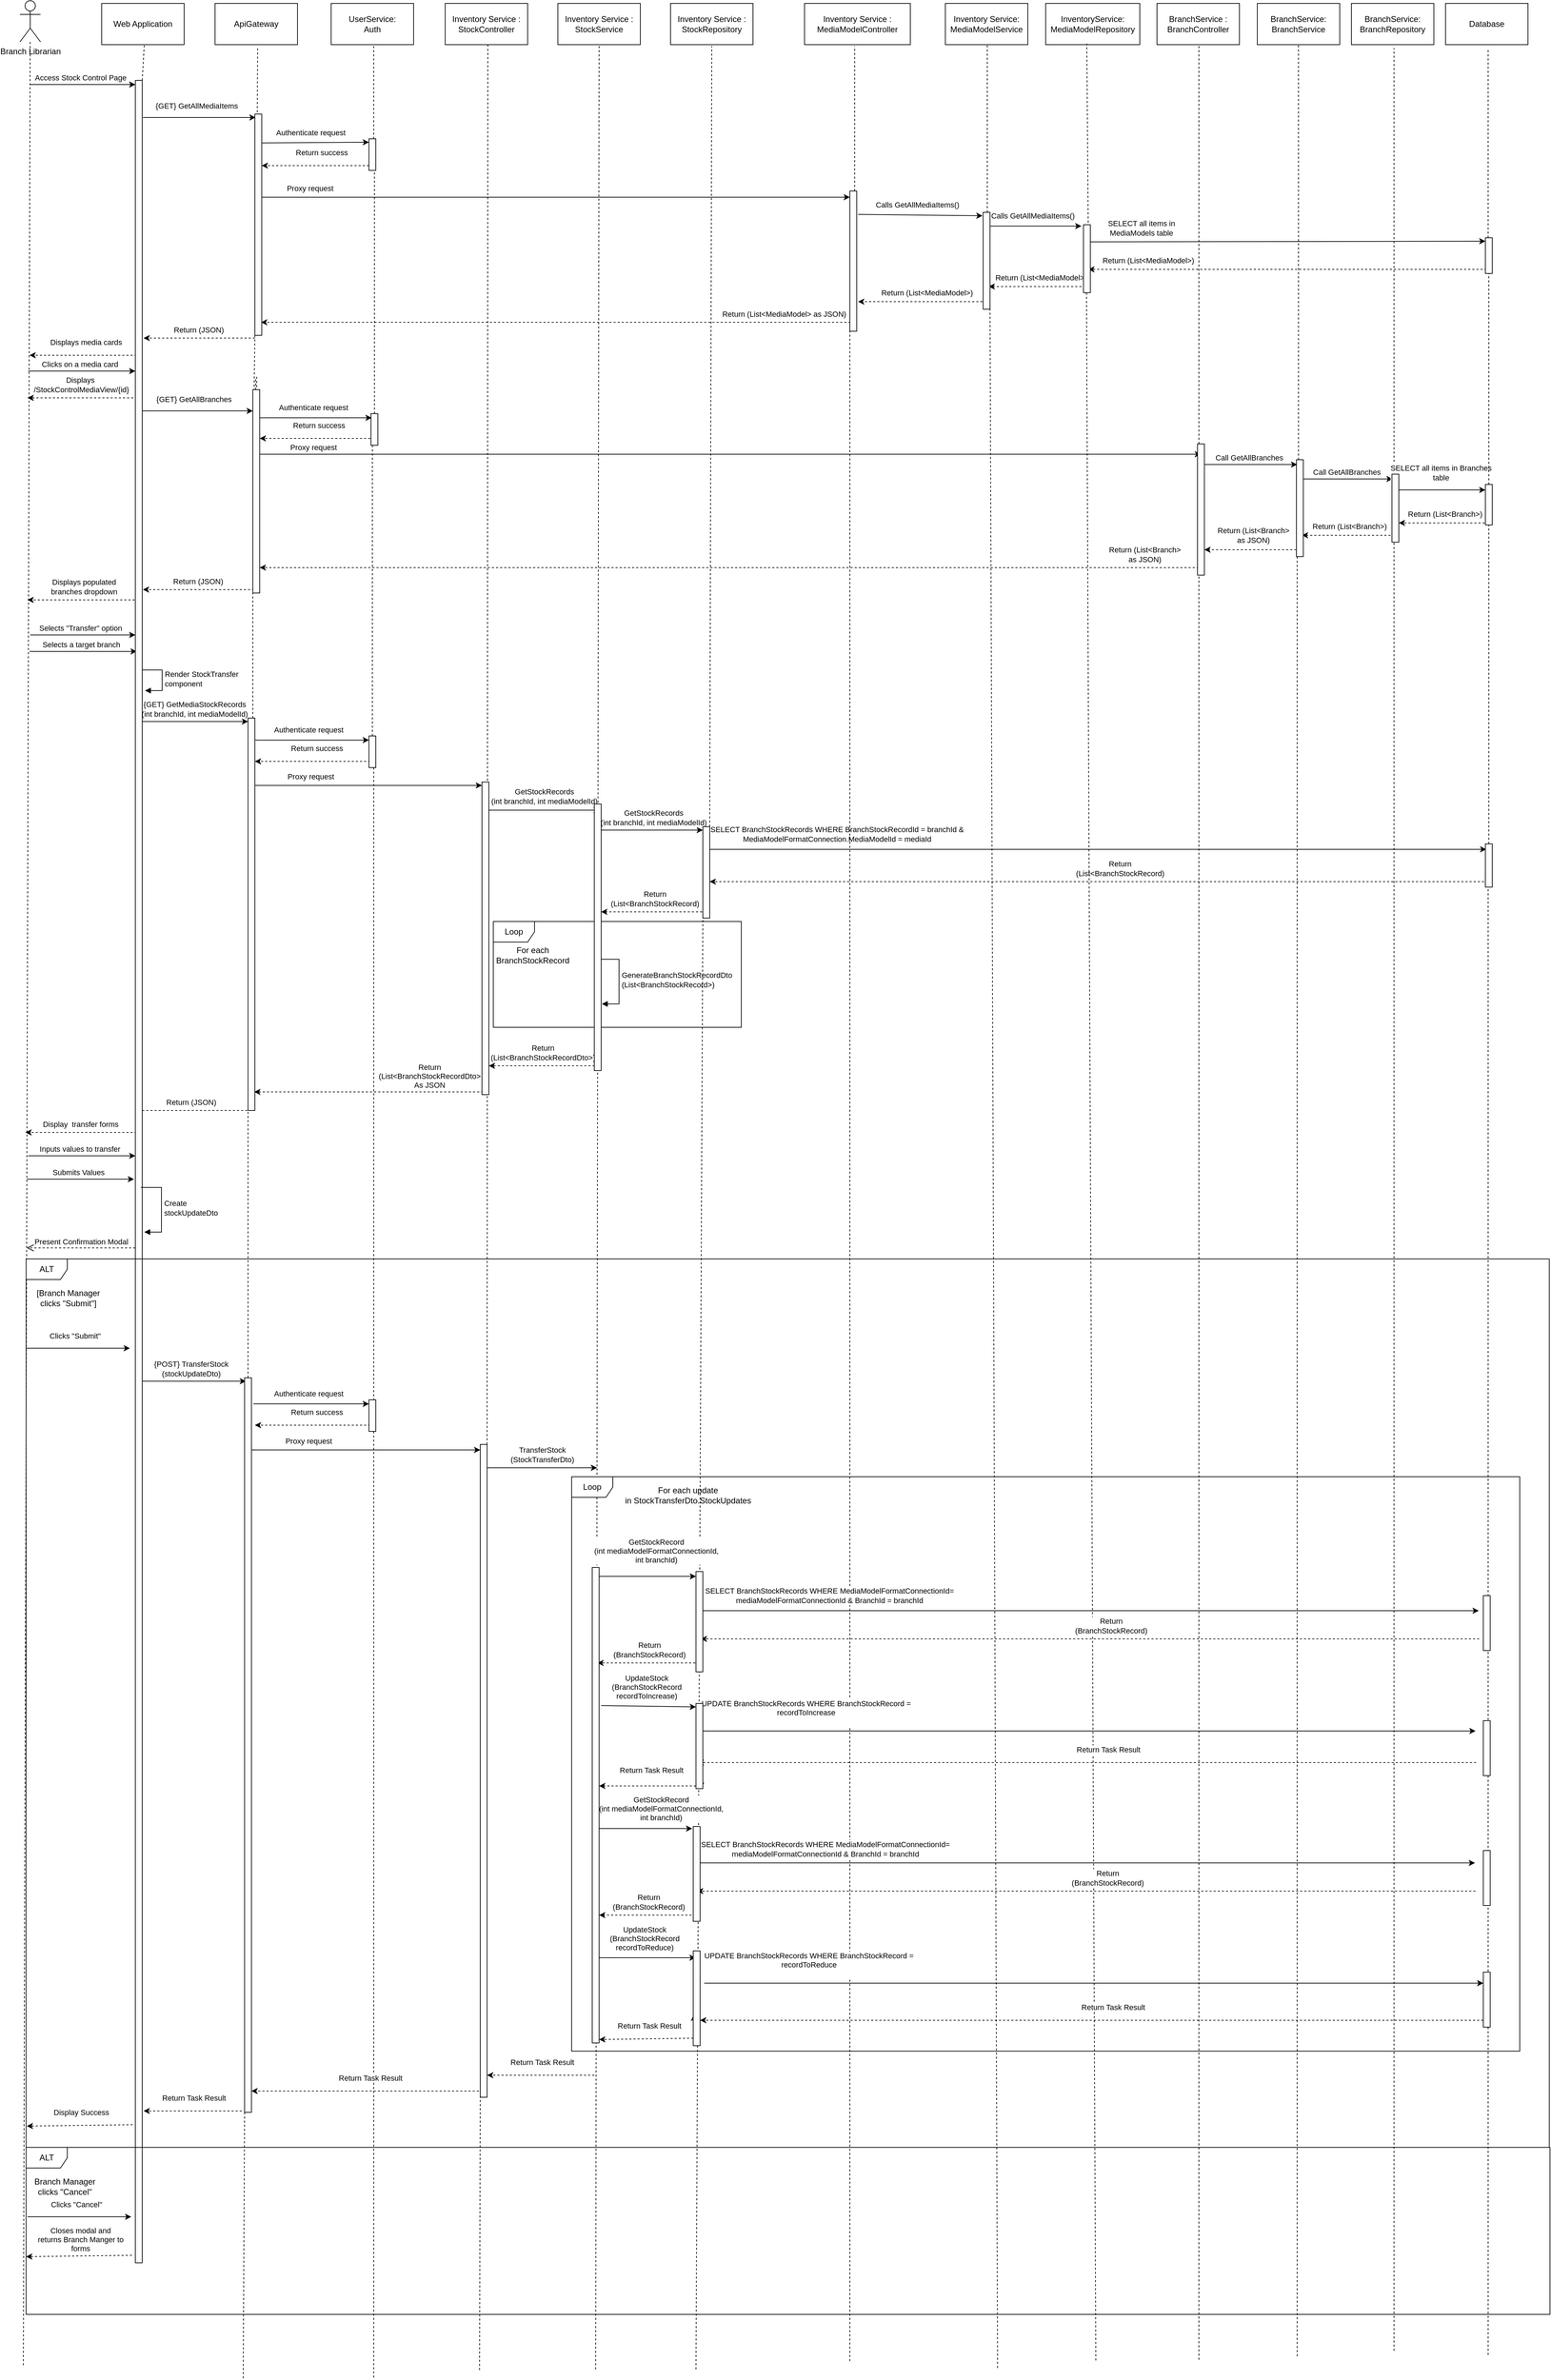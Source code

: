 <mxfile version="26.0.3">
  <diagram name="Page-1" id="F0N_6h5iVv7ym3Z60n2f">
    <mxGraphModel grid="0" page="1" gridSize="10" guides="1" tooltips="1" connect="1" arrows="1" fold="1" pageScale="1" pageWidth="827" pageHeight="1169" math="0" shadow="0">
      <root>
        <mxCell id="0" />
        <mxCell id="1" parent="0" />
        <mxCell id="2IloE4qeFaF7d8HB6xgV-1" value="&lt;div&gt;Branch Librarian&lt;/div&gt;&lt;div&gt;&lt;br&gt;&lt;/div&gt;" style="shape=umlActor;verticalLabelPosition=bottom;verticalAlign=top;html=1;outlineConnect=0;" vertex="1" parent="1">
          <mxGeometry x="41" y="27" width="30" height="60" as="geometry" />
        </mxCell>
        <mxCell id="2IloE4qeFaF7d8HB6xgV-2" value="Web Application" style="rounded=0;whiteSpace=wrap;html=1;" vertex="1" parent="1">
          <mxGeometry x="160" y="31" width="120" height="60" as="geometry" />
        </mxCell>
        <mxCell id="2IloE4qeFaF7d8HB6xgV-3" value="ApiGateway" style="rounded=0;whiteSpace=wrap;html=1;" vertex="1" parent="1">
          <mxGeometry x="325" y="31" width="120" height="60" as="geometry" />
        </mxCell>
        <mxCell id="2IloE4qeFaF7d8HB6xgV-4" value="&lt;div&gt;UserService:&lt;/div&gt;&lt;div&gt;Auth&lt;br&gt;&lt;/div&gt;" style="rounded=0;whiteSpace=wrap;html=1;" vertex="1" parent="1">
          <mxGeometry x="494" y="31" width="120" height="60" as="geometry" />
        </mxCell>
        <mxCell id="2IloE4qeFaF7d8HB6xgV-5" value="Inventory Service : StockController" style="rounded=0;whiteSpace=wrap;html=1;" vertex="1" parent="1">
          <mxGeometry x="660" y="31" width="120" height="60" as="geometry" />
        </mxCell>
        <mxCell id="2IloE4qeFaF7d8HB6xgV-6" value="Database" style="rounded=0;whiteSpace=wrap;html=1;" vertex="1" parent="1">
          <mxGeometry x="2116" y="31" width="120" height="60" as="geometry" />
        </mxCell>
        <mxCell id="2IloE4qeFaF7d8HB6xgV-7" value="&lt;div&gt;Inventory Service : StockRepository&lt;br&gt;&lt;/div&gt;" style="rounded=0;whiteSpace=wrap;html=1;" vertex="1" parent="1">
          <mxGeometry x="988" y="31" width="120" height="60" as="geometry" />
        </mxCell>
        <mxCell id="2IloE4qeFaF7d8HB6xgV-8" value="&lt;div&gt;Inventory Service : StockService&lt;br&gt;&lt;/div&gt;" style="rounded=0;whiteSpace=wrap;html=1;" vertex="1" parent="1">
          <mxGeometry x="824" y="31" width="120" height="60" as="geometry" />
        </mxCell>
        <mxCell id="2IloE4qeFaF7d8HB6xgV-9" value="" style="endArrow=none;dashed=1;html=1;rounded=0;" edge="1" parent="1" target="2IloE4qeFaF7d8HB6xgV-1">
          <mxGeometry width="50" height="50" relative="1" as="geometry">
            <mxPoint x="46" y="3468" as="sourcePoint" />
            <mxPoint x="666" y="341" as="targetPoint" />
          </mxGeometry>
        </mxCell>
        <mxCell id="2IloE4qeFaF7d8HB6xgV-10" value="" style="endArrow=none;dashed=1;html=1;rounded=0;" edge="1" parent="1" source="6aNFFvRFKAyDfRnZi1tQ-11">
          <mxGeometry width="50" height="50" relative="1" as="geometry">
            <mxPoint x="203" y="2329" as="sourcePoint" />
            <mxPoint x="222" y="91" as="targetPoint" />
          </mxGeometry>
        </mxCell>
        <mxCell id="2IloE4qeFaF7d8HB6xgV-11" value="" style="endArrow=none;dashed=1;html=1;rounded=0;exitX=0.164;exitY=0.998;exitDx=0;exitDy=0;exitPerimeter=0;" edge="1" parent="1" source="6aNFFvRFKAyDfRnZi1tQ-17">
          <mxGeometry width="50" height="50" relative="1" as="geometry">
            <mxPoint x="381.64" y="606.802" as="sourcePoint" />
            <mxPoint x="387" y="94" as="targetPoint" />
          </mxGeometry>
        </mxCell>
        <mxCell id="2IloE4qeFaF7d8HB6xgV-12" value="" style="endArrow=none;dashed=1;html=1;rounded=0;" edge="1" parent="1" source="6aNFFvRFKAyDfRnZi1tQ-9">
          <mxGeometry width="50" height="50" relative="1" as="geometry">
            <mxPoint x="556" y="2332" as="sourcePoint" />
            <mxPoint x="556" y="93" as="targetPoint" />
          </mxGeometry>
        </mxCell>
        <mxCell id="2IloE4qeFaF7d8HB6xgV-13" value="" style="endArrow=none;dashed=1;html=1;rounded=0;" edge="1" parent="1" source="6aNFFvRFKAyDfRnZi1tQ-138">
          <mxGeometry width="50" height="50" relative="1" as="geometry">
            <mxPoint x="710" y="3475" as="sourcePoint" />
            <mxPoint x="722" y="91" as="targetPoint" />
          </mxGeometry>
        </mxCell>
        <mxCell id="2IloE4qeFaF7d8HB6xgV-14" value="" style="endArrow=none;dashed=1;html=1;rounded=0;entryX=0.5;entryY=1;entryDx=0;entryDy=0;" edge="1" parent="1" target="2IloE4qeFaF7d8HB6xgV-8">
          <mxGeometry width="50" height="50" relative="1" as="geometry">
            <mxPoint x="879" y="3474" as="sourcePoint" />
            <mxPoint x="886" y="151" as="targetPoint" />
          </mxGeometry>
        </mxCell>
        <mxCell id="2IloE4qeFaF7d8HB6xgV-15" value="" style="endArrow=none;dashed=1;html=1;rounded=0;" edge="1" parent="1" source="6aNFFvRFKAyDfRnZi1tQ-40">
          <mxGeometry width="50" height="50" relative="1" as="geometry">
            <mxPoint x="1032" y="2343.714" as="sourcePoint" />
            <mxPoint x="1048" y="93" as="targetPoint" />
          </mxGeometry>
        </mxCell>
        <mxCell id="2IloE4qeFaF7d8HB6xgV-16" value="" style="endArrow=none;dashed=1;html=1;rounded=0;" edge="1" parent="1" source="6aNFFvRFKAyDfRnZi1tQ-26">
          <mxGeometry width="50" height="50" relative="1" as="geometry">
            <mxPoint x="1902" y="2317" as="sourcePoint" />
            <mxPoint x="1902" y="91" as="targetPoint" />
          </mxGeometry>
        </mxCell>
        <mxCell id="2IloE4qeFaF7d8HB6xgV-17" value="" style="endArrow=classic;html=1;rounded=0;" edge="1" parent="1" target="6aNFFvRFKAyDfRnZi1tQ-11">
          <mxGeometry width="50" height="50" relative="1" as="geometry">
            <mxPoint x="56" y="149" as="sourcePoint" />
            <mxPoint x="223" y="149" as="targetPoint" />
          </mxGeometry>
        </mxCell>
        <mxCell id="2IloE4qeFaF7d8HB6xgV-18" value="Access Stock Control Page" style="edgeLabel;html=1;align=center;verticalAlign=middle;resizable=0;points=[];" connectable="0" vertex="1" parent="2IloE4qeFaF7d8HB6xgV-17">
          <mxGeometry x="0.281" y="2" relative="1" as="geometry">
            <mxPoint x="-25" y="-8" as="offset" />
          </mxGeometry>
        </mxCell>
        <mxCell id="2IloE4qeFaF7d8HB6xgV-19" value="" style="endArrow=classic;html=1;rounded=0;" edge="1" parent="1">
          <mxGeometry width="50" height="50" relative="1" as="geometry">
            <mxPoint x="220" y="197" as="sourcePoint" />
            <mxPoint x="384" y="197" as="targetPoint" />
          </mxGeometry>
        </mxCell>
        <mxCell id="2IloE4qeFaF7d8HB6xgV-20" value="{GET} GetAllMediaItems" style="edgeLabel;html=1;align=center;verticalAlign=middle;resizable=0;points=[];" connectable="0" vertex="1" parent="2IloE4qeFaF7d8HB6xgV-19">
          <mxGeometry x="-0.049" y="-4" relative="1" as="geometry">
            <mxPoint y="-21" as="offset" />
          </mxGeometry>
        </mxCell>
        <mxCell id="2IloE4qeFaF7d8HB6xgV-21" value="" style="endArrow=classic;html=1;rounded=0;entryX=0;entryY=0;entryDx=0;entryDy=5;entryPerimeter=0;" edge="1" parent="1" target="6aNFFvRFKAyDfRnZi1tQ-9">
          <mxGeometry width="50" height="50" relative="1" as="geometry">
            <mxPoint x="386" y="234" as="sourcePoint" />
            <mxPoint x="542" y="234" as="targetPoint" />
          </mxGeometry>
        </mxCell>
        <mxCell id="2IloE4qeFaF7d8HB6xgV-23" value="Authenticate request" style="edgeLabel;html=1;align=center;verticalAlign=middle;resizable=0;points=[];" connectable="0" vertex="1" parent="2IloE4qeFaF7d8HB6xgV-21">
          <mxGeometry x="-0.059" y="-2" relative="1" as="geometry">
            <mxPoint x="1" y="-17" as="offset" />
          </mxGeometry>
        </mxCell>
        <mxCell id="2IloE4qeFaF7d8HB6xgV-40" value="&lt;div&gt;Inventory Service:&lt;/div&gt;&lt;div&gt;MediaModelService&lt;br&gt;&lt;/div&gt;" style="rounded=0;whiteSpace=wrap;html=1;" vertex="1" parent="1">
          <mxGeometry x="1388" y="31" width="120" height="60" as="geometry" />
        </mxCell>
        <mxCell id="2IloE4qeFaF7d8HB6xgV-41" value="" style="endArrow=none;dashed=1;html=1;rounded=0;" edge="1" parent="1" source="6aNFFvRFKAyDfRnZi1tQ-30">
          <mxGeometry width="50" height="50" relative="1" as="geometry">
            <mxPoint x="2178" y="2329" as="sourcePoint" />
            <mxPoint x="2178" y="96" as="targetPoint" />
          </mxGeometry>
        </mxCell>
        <mxCell id="2IloE4qeFaF7d8HB6xgV-64" value="&lt;div&gt;Inventory Service : MediaModelController&lt;br&gt;&lt;/div&gt;" style="rounded=0;whiteSpace=wrap;html=1;" vertex="1" parent="1">
          <mxGeometry x="1183" y="31" width="154" height="60" as="geometry" />
        </mxCell>
        <mxCell id="2IloE4qeFaF7d8HB6xgV-65" value="" style="endArrow=none;dashed=1;html=1;rounded=0;" edge="1" parent="1" source="6aNFFvRFKAyDfRnZi1tQ-1">
          <mxGeometry width="50" height="50" relative="1" as="geometry">
            <mxPoint x="1249" y="2343" as="sourcePoint" />
            <mxPoint x="1256" y="93" as="targetPoint" />
          </mxGeometry>
        </mxCell>
        <mxCell id="11tJ-tszYIpVk4KUVbmc-1" value="InventoryService: MediaModelRepository" style="rounded=0;whiteSpace=wrap;html=1;" vertex="1" parent="1">
          <mxGeometry x="1534" y="31" width="137" height="60" as="geometry" />
        </mxCell>
        <mxCell id="11tJ-tszYIpVk4KUVbmc-2" value="" style="endArrow=none;dashed=1;html=1;rounded=0;" edge="1" parent="1" source="6aNFFvRFKAyDfRnZi1tQ-3">
          <mxGeometry width="50" height="50" relative="1" as="geometry">
            <mxPoint x="1461" y="2335" as="sourcePoint" />
            <mxPoint x="1449" y="91" as="targetPoint" />
          </mxGeometry>
        </mxCell>
        <mxCell id="11tJ-tszYIpVk4KUVbmc-3" value="" style="endArrow=none;dashed=1;html=1;rounded=0;exitX=0.765;exitY=0.999;exitDx=0;exitDy=0;exitPerimeter=0;entryX=0.437;entryY=0.972;entryDx=0;entryDy=0;entryPerimeter=0;" edge="1" parent="1" source="6aNFFvRFKAyDfRnZi1tQ-5" target="11tJ-tszYIpVk4KUVbmc-1">
          <mxGeometry width="50" height="50" relative="1" as="geometry">
            <mxPoint x="1602.6" y="2337.908" as="sourcePoint" />
            <mxPoint x="1585.41" y="-59" as="targetPoint" />
          </mxGeometry>
        </mxCell>
        <mxCell id="11tJ-tszYIpVk4KUVbmc-4" value="&lt;div&gt;BranchService : BranchController&lt;/div&gt;" style="rounded=0;whiteSpace=wrap;html=1;" vertex="1" parent="1">
          <mxGeometry x="1696" y="31" width="120" height="60" as="geometry" />
        </mxCell>
        <mxCell id="11tJ-tszYIpVk4KUVbmc-5" value="" style="endArrow=none;dashed=1;html=1;rounded=0;" edge="1" parent="1" source="6aNFFvRFKAyDfRnZi1tQ-24">
          <mxGeometry width="50" height="50" relative="1" as="geometry">
            <mxPoint x="1757" y="2326" as="sourcePoint" />
            <mxPoint x="1757" y="93" as="targetPoint" />
          </mxGeometry>
        </mxCell>
        <mxCell id="11tJ-tszYIpVk4KUVbmc-6" value="BranchService:&lt;br&gt;BranchService" style="rounded=0;whiteSpace=wrap;html=1;" vertex="1" parent="1">
          <mxGeometry x="1842" y="31" width="120" height="60" as="geometry" />
        </mxCell>
        <mxCell id="11tJ-tszYIpVk4KUVbmc-7" value="&lt;div&gt;BranchService:&lt;/div&gt;&lt;div&gt;BranchRepository&lt;/div&gt;" style="rounded=0;whiteSpace=wrap;html=1;" vertex="1" parent="1">
          <mxGeometry x="1979" y="31" width="120" height="60" as="geometry" />
        </mxCell>
        <mxCell id="11tJ-tszYIpVk4KUVbmc-8" value="" style="endArrow=none;dashed=1;html=1;rounded=0;" edge="1" parent="1" source="6aNFFvRFKAyDfRnZi1tQ-28">
          <mxGeometry width="50" height="50" relative="1" as="geometry">
            <mxPoint x="2041" y="2329" as="sourcePoint" />
            <mxPoint x="2041" y="96" as="targetPoint" />
          </mxGeometry>
        </mxCell>
        <mxCell id="11tJ-tszYIpVk4KUVbmc-62" value="" style="endArrow=none;dashed=1;html=1;rounded=0;" edge="1" parent="1" source="6aNFFvRFKAyDfRnZi1tQ-20">
          <mxGeometry width="50" height="50" relative="1" as="geometry">
            <mxPoint x="369" y="2335" as="sourcePoint" />
            <mxPoint x="384" y="575" as="targetPoint" />
          </mxGeometry>
        </mxCell>
        <mxCell id="WJYO6susdfTsPlZlmV2k-1" value="" style="endArrow=classic;html=1;rounded=0;entryX=0;entryY=0.044;entryDx=0;entryDy=0;entryPerimeter=0;" edge="1" parent="1" target="6aNFFvRFKAyDfRnZi1tQ-1">
          <mxGeometry width="50" height="50" relative="1" as="geometry">
            <mxPoint x="392" y="313" as="sourcePoint" />
            <mxPoint x="1254" y="313" as="targetPoint" />
          </mxGeometry>
        </mxCell>
        <mxCell id="WJYO6susdfTsPlZlmV2k-2" value="Proxy request" style="edgeLabel;html=1;align=center;verticalAlign=middle;resizable=0;points=[];" connectable="0" vertex="1" parent="WJYO6susdfTsPlZlmV2k-1">
          <mxGeometry x="-0.059" y="-2" relative="1" as="geometry">
            <mxPoint x="-332" y="-15" as="offset" />
          </mxGeometry>
        </mxCell>
        <mxCell id="WJYO6susdfTsPlZlmV2k-3" value="" style="endArrow=classic;html=1;rounded=0;" edge="1" parent="1">
          <mxGeometry width="50" height="50" relative="1" as="geometry">
            <mxPoint x="1261" y="338" as="sourcePoint" />
            <mxPoint x="1442" y="340" as="targetPoint" />
          </mxGeometry>
        </mxCell>
        <mxCell id="WJYO6susdfTsPlZlmV2k-4" value="Calls GetAllMediaItems()" style="edgeLabel;html=1;align=center;verticalAlign=middle;resizable=0;points=[];" connectable="0" vertex="1" parent="WJYO6susdfTsPlZlmV2k-3">
          <mxGeometry x="-0.059" y="-2" relative="1" as="geometry">
            <mxPoint x="1" y="-17" as="offset" />
          </mxGeometry>
        </mxCell>
        <mxCell id="WJYO6susdfTsPlZlmV2k-7" value="" style="endArrow=classic;html=1;rounded=0;" edge="1" parent="1">
          <mxGeometry width="50" height="50" relative="1" as="geometry">
            <mxPoint x="1449" y="355" as="sourcePoint" />
            <mxPoint x="1586" y="355" as="targetPoint" />
          </mxGeometry>
        </mxCell>
        <mxCell id="WJYO6susdfTsPlZlmV2k-8" value="Calls GetAllMediaItems()" style="edgeLabel;html=1;align=center;verticalAlign=middle;resizable=0;points=[];" connectable="0" vertex="1" parent="WJYO6susdfTsPlZlmV2k-7">
          <mxGeometry x="-0.059" y="-2" relative="1" as="geometry">
            <mxPoint x="1" y="-17" as="offset" />
          </mxGeometry>
        </mxCell>
        <mxCell id="WJYO6susdfTsPlZlmV2k-11" value="" style="endArrow=classic;html=1;rounded=0;entryX=0;entryY=0;entryDx=0;entryDy=5;entryPerimeter=0;" edge="1" parent="1" target="6aNFFvRFKAyDfRnZi1tQ-30">
          <mxGeometry width="50" height="50" relative="1" as="geometry">
            <mxPoint x="1596" y="378" as="sourcePoint" />
            <mxPoint x="2178" y="375" as="targetPoint" />
          </mxGeometry>
        </mxCell>
        <mxCell id="WJYO6susdfTsPlZlmV2k-12" value="SELECT all items in &lt;br&gt;MediaModels table" style="edgeLabel;html=1;align=center;verticalAlign=middle;resizable=0;points=[];" connectable="0" vertex="1" parent="WJYO6susdfTsPlZlmV2k-11">
          <mxGeometry x="-0.059" y="-2" relative="1" as="geometry">
            <mxPoint x="-195" y="-22" as="offset" />
          </mxGeometry>
        </mxCell>
        <mxCell id="WJYO6susdfTsPlZlmV2k-13" value="" style="endArrow=classic;html=1;rounded=0;dashed=1;" edge="1" parent="1">
          <mxGeometry width="50" height="50" relative="1" as="geometry">
            <mxPoint x="2176" y="418" as="sourcePoint" />
            <mxPoint x="1596" y="418" as="targetPoint" />
          </mxGeometry>
        </mxCell>
        <mxCell id="WJYO6susdfTsPlZlmV2k-14" value="Return (List&amp;lt;MediaModel&amp;gt;) " style="edgeLabel;html=1;align=center;verticalAlign=middle;resizable=0;points=[];" connectable="0" vertex="1" parent="WJYO6susdfTsPlZlmV2k-13">
          <mxGeometry x="-0.059" y="-2" relative="1" as="geometry">
            <mxPoint x="-220" y="-11" as="offset" />
          </mxGeometry>
        </mxCell>
        <mxCell id="WJYO6susdfTsPlZlmV2k-15" value="" style="endArrow=classic;html=1;rounded=0;dashed=1;" edge="1" parent="1">
          <mxGeometry width="50" height="50" relative="1" as="geometry">
            <mxPoint x="1592" y="443" as="sourcePoint" />
            <mxPoint x="1451" y="443" as="targetPoint" />
          </mxGeometry>
        </mxCell>
        <mxCell id="WJYO6susdfTsPlZlmV2k-16" value="Return (List&amp;lt;MediaModel&amp;gt;) " style="edgeLabel;html=1;align=center;verticalAlign=middle;resizable=0;points=[];" connectable="0" vertex="1" parent="WJYO6susdfTsPlZlmV2k-15">
          <mxGeometry x="-0.059" y="-2" relative="1" as="geometry">
            <mxPoint x="1" y="-11" as="offset" />
          </mxGeometry>
        </mxCell>
        <mxCell id="WJYO6susdfTsPlZlmV2k-18" value="" style="endArrow=classic;html=1;rounded=0;dashed=1;" edge="1" parent="1">
          <mxGeometry width="50" height="50" relative="1" as="geometry">
            <mxPoint x="1448" y="465" as="sourcePoint" />
            <mxPoint x="1261" y="465" as="targetPoint" />
          </mxGeometry>
        </mxCell>
        <mxCell id="WJYO6susdfTsPlZlmV2k-19" value="Return (List&amp;lt;MediaModel&amp;gt;) " style="edgeLabel;html=1;align=center;verticalAlign=middle;resizable=0;points=[];" connectable="0" vertex="1" parent="WJYO6susdfTsPlZlmV2k-18">
          <mxGeometry x="-0.059" y="-2" relative="1" as="geometry">
            <mxPoint x="1" y="-11" as="offset" />
          </mxGeometry>
        </mxCell>
        <mxCell id="WJYO6susdfTsPlZlmV2k-20" value="" style="endArrow=classic;html=1;rounded=0;dashed=1;" edge="1" parent="1">
          <mxGeometry width="50" height="50" relative="1" as="geometry">
            <mxPoint x="1250" y="495" as="sourcePoint" />
            <mxPoint x="392" y="495" as="targetPoint" />
          </mxGeometry>
        </mxCell>
        <mxCell id="WJYO6susdfTsPlZlmV2k-21" value="Return (List&amp;lt;MediaModel&amp;gt; as JSON) " style="edgeLabel;html=1;align=center;verticalAlign=middle;resizable=0;points=[];" connectable="0" vertex="1" parent="WJYO6susdfTsPlZlmV2k-20">
          <mxGeometry x="-0.059" y="-2" relative="1" as="geometry">
            <mxPoint x="306" y="-10" as="offset" />
          </mxGeometry>
        </mxCell>
        <mxCell id="WJYO6susdfTsPlZlmV2k-24" value="" style="endArrow=classic;html=1;rounded=0;dashed=1;" edge="1" parent="1">
          <mxGeometry width="50" height="50" relative="1" as="geometry">
            <mxPoint x="383" y="518" as="sourcePoint" />
            <mxPoint x="221" y="518" as="targetPoint" />
          </mxGeometry>
        </mxCell>
        <mxCell id="WJYO6susdfTsPlZlmV2k-25" value="Return (JSON) " style="edgeLabel;html=1;align=center;verticalAlign=middle;resizable=0;points=[];" connectable="0" vertex="1" parent="WJYO6susdfTsPlZlmV2k-24">
          <mxGeometry x="-0.059" y="-2" relative="1" as="geometry">
            <mxPoint x="-6" y="-10" as="offset" />
          </mxGeometry>
        </mxCell>
        <mxCell id="WJYO6susdfTsPlZlmV2k-26" value="" style="endArrow=classic;html=1;rounded=0;dashed=1;" edge="1" parent="1">
          <mxGeometry width="50" height="50" relative="1" as="geometry">
            <mxPoint x="217" y="543" as="sourcePoint" />
            <mxPoint x="55" y="543" as="targetPoint" />
          </mxGeometry>
        </mxCell>
        <mxCell id="WJYO6susdfTsPlZlmV2k-27" value="Displays media cards" style="edgeLabel;html=1;align=center;verticalAlign=middle;resizable=0;points=[];" connectable="0" vertex="1" parent="WJYO6susdfTsPlZlmV2k-26">
          <mxGeometry x="-0.059" y="-2" relative="1" as="geometry">
            <mxPoint x="-4" y="-17" as="offset" />
          </mxGeometry>
        </mxCell>
        <mxCell id="WJYO6susdfTsPlZlmV2k-28" value="" style="endArrow=classic;html=1;rounded=0;" edge="1" parent="1">
          <mxGeometry width="50" height="50" relative="1" as="geometry">
            <mxPoint x="216" y="624" as="sourcePoint" />
            <mxPoint x="380" y="624" as="targetPoint" />
          </mxGeometry>
        </mxCell>
        <mxCell id="WJYO6susdfTsPlZlmV2k-29" value="{GET} GetAllBranches" style="edgeLabel;html=1;align=center;verticalAlign=middle;resizable=0;points=[];" connectable="0" vertex="1" parent="WJYO6susdfTsPlZlmV2k-28">
          <mxGeometry x="-0.049" y="-4" relative="1" as="geometry">
            <mxPoint y="-21" as="offset" />
          </mxGeometry>
        </mxCell>
        <mxCell id="WJYO6susdfTsPlZlmV2k-30" value="" style="endArrow=classic;html=1;rounded=0;" edge="1" parent="1" source="6aNFFvRFKAyDfRnZi1tQ-20">
          <mxGeometry width="50" height="50" relative="1" as="geometry">
            <mxPoint x="385" y="634" as="sourcePoint" />
            <mxPoint x="553" y="634" as="targetPoint" />
          </mxGeometry>
        </mxCell>
        <mxCell id="WJYO6susdfTsPlZlmV2k-31" value="Authenticate request" style="edgeLabel;html=1;align=center;verticalAlign=middle;resizable=0;points=[];" connectable="0" vertex="1" parent="WJYO6susdfTsPlZlmV2k-30">
          <mxGeometry x="-0.059" y="-2" relative="1" as="geometry">
            <mxPoint x="1" y="-17" as="offset" />
          </mxGeometry>
        </mxCell>
        <mxCell id="WJYO6susdfTsPlZlmV2k-34" value="" style="endArrow=classic;html=1;rounded=0;" edge="1" parent="1">
          <mxGeometry width="50" height="50" relative="1" as="geometry">
            <mxPoint x="385" y="687" as="sourcePoint" />
            <mxPoint x="1760" y="687" as="targetPoint" />
          </mxGeometry>
        </mxCell>
        <mxCell id="WJYO6susdfTsPlZlmV2k-35" value="Proxy request" style="edgeLabel;html=1;align=center;verticalAlign=middle;resizable=0;points=[];" connectable="0" vertex="1" parent="WJYO6susdfTsPlZlmV2k-34">
          <mxGeometry x="-0.059" y="-2" relative="1" as="geometry">
            <mxPoint x="-564" y="-12" as="offset" />
          </mxGeometry>
        </mxCell>
        <mxCell id="WJYO6susdfTsPlZlmV2k-36" value="" style="endArrow=classic;html=1;rounded=0;" edge="1" parent="1">
          <mxGeometry width="50" height="50" relative="1" as="geometry">
            <mxPoint x="1757" y="702" as="sourcePoint" />
            <mxPoint x="1900" y="702" as="targetPoint" />
          </mxGeometry>
        </mxCell>
        <mxCell id="WJYO6susdfTsPlZlmV2k-37" value="Call GetAllBranches" style="edgeLabel;html=1;align=center;verticalAlign=middle;resizable=0;points=[];" connectable="0" vertex="1" parent="WJYO6susdfTsPlZlmV2k-36">
          <mxGeometry x="-0.059" y="-2" relative="1" as="geometry">
            <mxPoint x="5" y="-12" as="offset" />
          </mxGeometry>
        </mxCell>
        <mxCell id="WJYO6susdfTsPlZlmV2k-38" value="" style="endArrow=classic;html=1;rounded=0;" edge="1" parent="1">
          <mxGeometry width="50" height="50" relative="1" as="geometry">
            <mxPoint x="1903" y="723" as="sourcePoint" />
            <mxPoint x="2039" y="723" as="targetPoint" />
          </mxGeometry>
        </mxCell>
        <mxCell id="WJYO6susdfTsPlZlmV2k-39" value="Call GetAllBranches" style="edgeLabel;html=1;align=center;verticalAlign=middle;resizable=0;points=[];" connectable="0" vertex="1" parent="WJYO6susdfTsPlZlmV2k-38">
          <mxGeometry x="-0.059" y="-2" relative="1" as="geometry">
            <mxPoint x="5" y="-12" as="offset" />
          </mxGeometry>
        </mxCell>
        <mxCell id="WJYO6susdfTsPlZlmV2k-40" value="" style="endArrow=classic;html=1;rounded=0;" edge="1" parent="1" target="6aNFFvRFKAyDfRnZi1tQ-7">
          <mxGeometry width="50" height="50" relative="1" as="geometry">
            <mxPoint x="2042" y="739" as="sourcePoint" />
            <mxPoint x="2177" y="739" as="targetPoint" />
          </mxGeometry>
        </mxCell>
        <mxCell id="WJYO6susdfTsPlZlmV2k-41" value="SELECT all items in Branches&lt;br&gt;table" style="edgeLabel;html=1;align=center;verticalAlign=middle;resizable=0;points=[];" connectable="0" vertex="1" parent="WJYO6susdfTsPlZlmV2k-40">
          <mxGeometry x="-0.059" y="-2" relative="1" as="geometry">
            <mxPoint x="5" y="-27" as="offset" />
          </mxGeometry>
        </mxCell>
        <mxCell id="WJYO6susdfTsPlZlmV2k-42" value="" style="endArrow=classic;html=1;rounded=0;dashed=1;entryX=1;entryY=0.717;entryDx=0;entryDy=0;entryPerimeter=0;" edge="1" parent="1" target="6aNFFvRFKAyDfRnZi1tQ-28">
          <mxGeometry width="50" height="50" relative="1" as="geometry">
            <mxPoint x="2179" y="787" as="sourcePoint" />
            <mxPoint x="2044" y="787" as="targetPoint" />
          </mxGeometry>
        </mxCell>
        <mxCell id="WJYO6susdfTsPlZlmV2k-43" value="Return (List&amp;lt;Branch&amp;gt;) " style="edgeLabel;html=1;align=center;verticalAlign=middle;resizable=0;points=[];" connectable="0" vertex="1" parent="WJYO6susdfTsPlZlmV2k-42">
          <mxGeometry x="-0.059" y="-2" relative="1" as="geometry">
            <mxPoint x="-3" y="-11" as="offset" />
          </mxGeometry>
        </mxCell>
        <mxCell id="WJYO6susdfTsPlZlmV2k-44" value="" style="endArrow=classic;html=1;rounded=0;dashed=1;" edge="1" parent="1">
          <mxGeometry width="50" height="50" relative="1" as="geometry">
            <mxPoint x="2042" y="805" as="sourcePoint" />
            <mxPoint x="1907" y="805" as="targetPoint" />
          </mxGeometry>
        </mxCell>
        <mxCell id="WJYO6susdfTsPlZlmV2k-45" value="Return (List&amp;lt;Branch&amp;gt;) " style="edgeLabel;html=1;align=center;verticalAlign=middle;resizable=0;points=[];" connectable="0" vertex="1" parent="WJYO6susdfTsPlZlmV2k-44">
          <mxGeometry x="-0.059" y="-2" relative="1" as="geometry">
            <mxPoint x="-3" y="-11" as="offset" />
          </mxGeometry>
        </mxCell>
        <mxCell id="WJYO6susdfTsPlZlmV2k-46" value="" style="endArrow=classic;html=1;rounded=0;dashed=1;" edge="1" parent="1" target="6aNFFvRFKAyDfRnZi1tQ-24">
          <mxGeometry width="50" height="50" relative="1" as="geometry">
            <mxPoint x="1899" y="826" as="sourcePoint" />
            <mxPoint x="1757" y="826" as="targetPoint" />
          </mxGeometry>
        </mxCell>
        <mxCell id="WJYO6susdfTsPlZlmV2k-47" value="Return (List&amp;lt;Branch&amp;gt;&lt;br&gt;as JSON) " style="edgeLabel;html=1;align=center;verticalAlign=middle;resizable=0;points=[];" connectable="0" vertex="1" parent="WJYO6susdfTsPlZlmV2k-46">
          <mxGeometry x="-0.059" y="-2" relative="1" as="geometry">
            <mxPoint y="-19" as="offset" />
          </mxGeometry>
        </mxCell>
        <mxCell id="WJYO6susdfTsPlZlmV2k-48" value="" style="endArrow=classic;html=1;rounded=0;dashed=1;" edge="1" parent="1" target="6aNFFvRFKAyDfRnZi1tQ-20">
          <mxGeometry width="50" height="50" relative="1" as="geometry">
            <mxPoint x="1757" y="852" as="sourcePoint" />
            <mxPoint x="386" y="852" as="targetPoint" />
          </mxGeometry>
        </mxCell>
        <mxCell id="WJYO6susdfTsPlZlmV2k-49" value="Return (List&amp;lt;Branch&amp;gt;&lt;br&gt;as JSON) " style="edgeLabel;html=1;align=center;verticalAlign=middle;resizable=0;points=[];" connectable="0" vertex="1" parent="WJYO6susdfTsPlZlmV2k-48">
          <mxGeometry x="-0.059" y="-2" relative="1" as="geometry">
            <mxPoint x="564" y="-17" as="offset" />
          </mxGeometry>
        </mxCell>
        <mxCell id="WJYO6susdfTsPlZlmV2k-50" value="" style="endArrow=classic;html=1;rounded=0;dashed=1;" edge="1" parent="1">
          <mxGeometry width="50" height="50" relative="1" as="geometry">
            <mxPoint x="382" y="884" as="sourcePoint" />
            <mxPoint x="220" y="884" as="targetPoint" />
          </mxGeometry>
        </mxCell>
        <mxCell id="WJYO6susdfTsPlZlmV2k-51" value="Return (JSON) " style="edgeLabel;html=1;align=center;verticalAlign=middle;resizable=0;points=[];" connectable="0" vertex="1" parent="WJYO6susdfTsPlZlmV2k-50">
          <mxGeometry x="-0.059" y="-2" relative="1" as="geometry">
            <mxPoint x="-6" y="-10" as="offset" />
          </mxGeometry>
        </mxCell>
        <mxCell id="WJYO6susdfTsPlZlmV2k-52" value="" style="endArrow=classic;html=1;rounded=0;dashed=1;" edge="1" parent="1">
          <mxGeometry width="50" height="50" relative="1" as="geometry">
            <mxPoint x="214" y="899" as="sourcePoint" />
            <mxPoint x="52" y="899" as="targetPoint" />
          </mxGeometry>
        </mxCell>
        <mxCell id="WJYO6susdfTsPlZlmV2k-53" value="Displays populated&lt;br&gt;branches dropdown" style="edgeLabel;html=1;align=center;verticalAlign=middle;resizable=0;points=[];" connectable="0" vertex="1" parent="WJYO6susdfTsPlZlmV2k-52">
          <mxGeometry x="-0.059" y="-2" relative="1" as="geometry">
            <mxPoint x="-4" y="-17" as="offset" />
          </mxGeometry>
        </mxCell>
        <mxCell id="WJYO6susdfTsPlZlmV2k-54" value="" style="endArrow=classic;html=1;rounded=0;" edge="1" parent="1">
          <mxGeometry width="50" height="50" relative="1" as="geometry">
            <mxPoint x="53" y="566" as="sourcePoint" />
            <mxPoint x="209" y="566" as="targetPoint" />
          </mxGeometry>
        </mxCell>
        <mxCell id="WJYO6susdfTsPlZlmV2k-55" value="Clicks on a media card" style="edgeLabel;html=1;align=center;verticalAlign=middle;resizable=0;points=[];" connectable="0" vertex="1" parent="WJYO6susdfTsPlZlmV2k-54">
          <mxGeometry x="0.281" y="2" relative="1" as="geometry">
            <mxPoint x="-25" y="-8" as="offset" />
          </mxGeometry>
        </mxCell>
        <mxCell id="WJYO6susdfTsPlZlmV2k-56" value="" style="endArrow=classic;html=1;rounded=0;" edge="1" parent="1">
          <mxGeometry width="50" height="50" relative="1" as="geometry">
            <mxPoint x="55" y="974" as="sourcePoint" />
            <mxPoint x="211" y="974" as="targetPoint" />
          </mxGeometry>
        </mxCell>
        <mxCell id="WJYO6susdfTsPlZlmV2k-57" value="Selects a target branch" style="edgeLabel;html=1;align=center;verticalAlign=middle;resizable=0;points=[];" connectable="0" vertex="1" parent="WJYO6susdfTsPlZlmV2k-56">
          <mxGeometry x="0.281" y="2" relative="1" as="geometry">
            <mxPoint x="-25" y="-8" as="offset" />
          </mxGeometry>
        </mxCell>
        <mxCell id="WJYO6susdfTsPlZlmV2k-59" value="Render StockTransfer&lt;br&gt;component" style="html=1;align=left;spacingLeft=2;endArrow=block;rounded=0;edgeStyle=orthogonalEdgeStyle;curved=0;rounded=0;" edge="1" parent="1">
          <mxGeometry relative="1" as="geometry">
            <mxPoint x="218" y="1001" as="sourcePoint" />
            <Array as="points">
              <mxPoint x="248" y="1031" />
            </Array>
            <mxPoint x="223" y="1031" as="targetPoint" />
          </mxGeometry>
        </mxCell>
        <mxCell id="WJYO6susdfTsPlZlmV2k-60" value="" style="endArrow=classic;html=1;rounded=0;entryX=0;entryY=0;entryDx=0;entryDy=5;entryPerimeter=0;" edge="1" parent="1" target="6aNFFvRFKAyDfRnZi1tQ-32">
          <mxGeometry width="50" height="50" relative="1" as="geometry">
            <mxPoint x="215" y="1076" as="sourcePoint" />
            <mxPoint x="379" y="1076" as="targetPoint" />
          </mxGeometry>
        </mxCell>
        <mxCell id="WJYO6susdfTsPlZlmV2k-61" value="{GET} GetMediaStockRecords&lt;br&gt;(int branchId, int mediaModelId)" style="edgeLabel;html=1;align=center;verticalAlign=middle;resizable=0;points=[];" connectable="0" vertex="1" parent="WJYO6susdfTsPlZlmV2k-60">
          <mxGeometry x="-0.049" y="-4" relative="1" as="geometry">
            <mxPoint x="5" y="-22" as="offset" />
          </mxGeometry>
        </mxCell>
        <mxCell id="WJYO6susdfTsPlZlmV2k-62" value="" style="endArrow=classic;html=1;rounded=0;" edge="1" parent="1">
          <mxGeometry width="50" height="50" relative="1" as="geometry">
            <mxPoint x="381" y="1103" as="sourcePoint" />
            <mxPoint x="549" y="1103" as="targetPoint" />
          </mxGeometry>
        </mxCell>
        <mxCell id="WJYO6susdfTsPlZlmV2k-63" value="Authenticate request" style="edgeLabel;html=1;align=center;verticalAlign=middle;resizable=0;points=[];" connectable="0" vertex="1" parent="WJYO6susdfTsPlZlmV2k-62">
          <mxGeometry x="-0.059" y="-2" relative="1" as="geometry">
            <mxPoint x="1" y="-17" as="offset" />
          </mxGeometry>
        </mxCell>
        <mxCell id="WJYO6susdfTsPlZlmV2k-64" value="" style="endArrow=classic;html=1;rounded=0;entryX=0;entryY=0;entryDx=0;entryDy=5;entryPerimeter=0;" edge="1" parent="1" target="6aNFFvRFKAyDfRnZi1tQ-34">
          <mxGeometry width="50" height="50" relative="1" as="geometry">
            <mxPoint x="376" y="1169" as="sourcePoint" />
            <mxPoint x="719" y="1169" as="targetPoint" />
          </mxGeometry>
        </mxCell>
        <mxCell id="WJYO6susdfTsPlZlmV2k-65" value="Proxy request" style="edgeLabel;html=1;align=center;verticalAlign=middle;resizable=0;points=[];" connectable="0" vertex="1" parent="WJYO6susdfTsPlZlmV2k-64">
          <mxGeometry x="-0.059" y="-2" relative="1" as="geometry">
            <mxPoint x="-71" y="-15" as="offset" />
          </mxGeometry>
        </mxCell>
        <mxCell id="WJYO6susdfTsPlZlmV2k-66" value="" style="endArrow=classic;html=1;rounded=0;dashed=1;" edge="1" parent="1" target="6aNFFvRFKAyDfRnZi1tQ-17">
          <mxGeometry width="50" height="50" relative="1" as="geometry">
            <mxPoint x="555" y="267" as="sourcePoint" />
            <mxPoint x="387" y="267" as="targetPoint" />
          </mxGeometry>
        </mxCell>
        <mxCell id="WJYO6susdfTsPlZlmV2k-67" value="Return success" style="edgeLabel;html=1;align=center;verticalAlign=middle;resizable=0;points=[];" connectable="0" vertex="1" parent="WJYO6susdfTsPlZlmV2k-66">
          <mxGeometry x="-0.059" y="-2" relative="1" as="geometry">
            <mxPoint x="1" y="-17" as="offset" />
          </mxGeometry>
        </mxCell>
        <mxCell id="WJYO6susdfTsPlZlmV2k-68" value="" style="endArrow=classic;html=1;rounded=0;dashed=1;" edge="1" parent="1" target="6aNFFvRFKAyDfRnZi1tQ-20">
          <mxGeometry width="50" height="50" relative="1" as="geometry">
            <mxPoint x="551" y="664" as="sourcePoint" />
            <mxPoint x="383" y="664" as="targetPoint" />
          </mxGeometry>
        </mxCell>
        <mxCell id="WJYO6susdfTsPlZlmV2k-69" value="Return success" style="edgeLabel;html=1;align=center;verticalAlign=middle;resizable=0;points=[];" connectable="0" vertex="1" parent="WJYO6susdfTsPlZlmV2k-68">
          <mxGeometry x="-0.059" y="-2" relative="1" as="geometry">
            <mxPoint x="1" y="-17" as="offset" />
          </mxGeometry>
        </mxCell>
        <mxCell id="WJYO6susdfTsPlZlmV2k-70" value="" style="endArrow=classic;html=1;rounded=0;dashed=1;" edge="1" parent="1">
          <mxGeometry width="50" height="50" relative="1" as="geometry">
            <mxPoint x="551" y="1134" as="sourcePoint" />
            <mxPoint x="383" y="1134" as="targetPoint" />
          </mxGeometry>
        </mxCell>
        <mxCell id="WJYO6susdfTsPlZlmV2k-71" value="Return success" style="edgeLabel;html=1;align=center;verticalAlign=middle;resizable=0;points=[];" connectable="0" vertex="1" parent="WJYO6susdfTsPlZlmV2k-70">
          <mxGeometry x="-0.059" y="-2" relative="1" as="geometry">
            <mxPoint x="1" y="-17" as="offset" />
          </mxGeometry>
        </mxCell>
        <mxCell id="WJYO6susdfTsPlZlmV2k-72" value="" style="endArrow=classic;html=1;rounded=0;" edge="1" parent="1" source="6aNFFvRFKAyDfRnZi1tQ-34">
          <mxGeometry width="50" height="50" relative="1" as="geometry">
            <mxPoint x="719" y="1205" as="sourcePoint" />
            <mxPoint x="885" y="1205" as="targetPoint" />
          </mxGeometry>
        </mxCell>
        <mxCell id="WJYO6susdfTsPlZlmV2k-76" value="" style="endArrow=classic;html=1;rounded=0;entryX=0;entryY=0;entryDx=0;entryDy=5;entryPerimeter=0;" edge="1" parent="1" source="6aNFFvRFKAyDfRnZi1tQ-37" target="6aNFFvRFKAyDfRnZi1tQ-40">
          <mxGeometry width="50" height="50" relative="1" as="geometry">
            <mxPoint x="883" y="1233" as="sourcePoint" />
            <mxPoint x="1038" y="1233" as="targetPoint" />
          </mxGeometry>
        </mxCell>
        <mxCell id="WJYO6susdfTsPlZlmV2k-78" value="" style="endArrow=classic;html=1;rounded=0;" edge="1" parent="1">
          <mxGeometry width="50" height="50" relative="1" as="geometry">
            <mxPoint x="1044" y="1262" as="sourcePoint" />
            <mxPoint x="2175.353" y="1262" as="targetPoint" />
          </mxGeometry>
        </mxCell>
        <mxCell id="WJYO6susdfTsPlZlmV2k-79" value="SELECT BranchStockRecords WHERE BranchStockRecordId = branchId &amp;amp;&lt;br&gt;MediaModelFormatConnection.MediaModelId = mediaId" style="edgeLabel;html=1;align=center;verticalAlign=middle;resizable=0;points=[];" connectable="0" vertex="1" parent="WJYO6susdfTsPlZlmV2k-78">
          <mxGeometry x="-0.562" y="9" relative="1" as="geometry">
            <mxPoint x="-62" y="-13" as="offset" />
          </mxGeometry>
        </mxCell>
        <mxCell id="WJYO6susdfTsPlZlmV2k-80" value="" style="endArrow=classic;html=1;rounded=0;dashed=1;" edge="1" parent="1" target="6aNFFvRFKAyDfRnZi1tQ-40">
          <mxGeometry width="50" height="50" relative="1" as="geometry">
            <mxPoint x="2178" y="1309" as="sourcePoint" />
            <mxPoint x="1025" y="1317" as="targetPoint" />
          </mxGeometry>
        </mxCell>
        <mxCell id="WJYO6susdfTsPlZlmV2k-81" value="Return &lt;br&gt;(List&amp;lt;BranchStockRecord) " style="edgeLabel;html=1;align=center;verticalAlign=middle;resizable=0;points=[];" connectable="0" vertex="1" parent="WJYO6susdfTsPlZlmV2k-80">
          <mxGeometry x="-0.059" y="-2" relative="1" as="geometry">
            <mxPoint x="-3" y="-17" as="offset" />
          </mxGeometry>
        </mxCell>
        <mxCell id="WJYO6susdfTsPlZlmV2k-82" value="Loop" style="shape=umlFrame;whiteSpace=wrap;html=1;pointerEvents=0;" vertex="1" parent="1">
          <mxGeometry x="730" y="1367" width="361" height="154" as="geometry" />
        </mxCell>
        <mxCell id="WJYO6susdfTsPlZlmV2k-87" value="For each &lt;br&gt;BranchStockRecord" style="text;html=1;align=center;verticalAlign=middle;resizable=0;points=[];autosize=1;strokeColor=none;fillColor=none;" vertex="1" parent="1">
          <mxGeometry x="723.5" y="1395" width="127" height="41" as="geometry" />
        </mxCell>
        <mxCell id="WJYO6susdfTsPlZlmV2k-88" value="" style="endArrow=classic;html=1;rounded=0;dashed=1;" edge="1" parent="1" target="6aNFFvRFKAyDfRnZi1tQ-37">
          <mxGeometry width="50" height="50" relative="1" as="geometry">
            <mxPoint x="1040" y="1353" as="sourcePoint" />
            <mxPoint x="879.5" y="1353" as="targetPoint" />
          </mxGeometry>
        </mxCell>
        <mxCell id="WJYO6susdfTsPlZlmV2k-89" value="Return &lt;br&gt;(List&amp;lt;BranchStockRecord) " style="edgeLabel;html=1;align=center;verticalAlign=middle;resizable=0;points=[];" connectable="0" vertex="1" parent="WJYO6susdfTsPlZlmV2k-88">
          <mxGeometry x="-0.059" y="-2" relative="1" as="geometry">
            <mxPoint x="-3" y="-17" as="offset" />
          </mxGeometry>
        </mxCell>
        <mxCell id="WJYO6susdfTsPlZlmV2k-91" value="GenerateBranchStockRecordDto&lt;br&gt;(List&amp;lt;BranchStockRecord&amp;gt;)" style="html=1;align=left;spacingLeft=2;endArrow=block;rounded=0;edgeStyle=orthogonalEdgeStyle;curved=0;rounded=0;" edge="1" parent="1">
          <mxGeometry relative="1" as="geometry">
            <mxPoint x="883" y="1422" as="sourcePoint" />
            <Array as="points">
              <mxPoint x="913" y="1422" />
              <mxPoint x="913" y="1487" />
              <mxPoint x="888" y="1487" />
            </Array>
            <mxPoint x="888" y="1487" as="targetPoint" />
          </mxGeometry>
        </mxCell>
        <mxCell id="WJYO6susdfTsPlZlmV2k-92" value="" style="endArrow=classic;html=1;rounded=0;dashed=1;" edge="1" parent="1" target="6aNFFvRFKAyDfRnZi1tQ-34">
          <mxGeometry width="50" height="50" relative="1" as="geometry">
            <mxPoint x="877.5" y="1577" as="sourcePoint" />
            <mxPoint x="717" y="1577" as="targetPoint" />
          </mxGeometry>
        </mxCell>
        <mxCell id="WJYO6susdfTsPlZlmV2k-93" value="Return &lt;br&gt;(List&amp;lt;BranchStockRecordDto&amp;gt;) " style="edgeLabel;html=1;align=center;verticalAlign=middle;resizable=0;points=[];" connectable="0" vertex="1" parent="WJYO6susdfTsPlZlmV2k-92">
          <mxGeometry x="-0.059" y="-2" relative="1" as="geometry">
            <mxPoint x="-3" y="-17" as="offset" />
          </mxGeometry>
        </mxCell>
        <mxCell id="WJYO6susdfTsPlZlmV2k-95" value="" style="endArrow=classic;html=1;rounded=0;dashed=1;" edge="1" parent="1">
          <mxGeometry width="50" height="50" relative="1" as="geometry">
            <mxPoint x="715.5" y="1615" as="sourcePoint" />
            <mxPoint x="382" y="1615" as="targetPoint" />
          </mxGeometry>
        </mxCell>
        <mxCell id="WJYO6susdfTsPlZlmV2k-96" value="Return &lt;br&gt;(List&amp;lt;BranchStockRecordDto&amp;gt;&lt;br&gt;As JSON" style="edgeLabel;html=1;align=center;verticalAlign=middle;resizable=0;points=[];" connectable="0" vertex="1" parent="WJYO6susdfTsPlZlmV2k-95">
          <mxGeometry x="-0.059" y="-2" relative="1" as="geometry">
            <mxPoint x="78" y="-21" as="offset" />
          </mxGeometry>
        </mxCell>
        <mxCell id="WJYO6susdfTsPlZlmV2k-97" value="" style="endArrow=classic;html=1;rounded=0;dashed=1;" edge="1" parent="1">
          <mxGeometry width="50" height="50" relative="1" as="geometry">
            <mxPoint x="372" y="1642" as="sourcePoint" />
            <mxPoint x="210" y="1642" as="targetPoint" />
          </mxGeometry>
        </mxCell>
        <mxCell id="WJYO6susdfTsPlZlmV2k-98" value="Return (JSON) " style="edgeLabel;html=1;align=center;verticalAlign=middle;resizable=0;points=[];" connectable="0" vertex="1" parent="WJYO6susdfTsPlZlmV2k-97">
          <mxGeometry x="-0.059" y="-2" relative="1" as="geometry">
            <mxPoint x="-6" y="-10" as="offset" />
          </mxGeometry>
        </mxCell>
        <mxCell id="WJYO6susdfTsPlZlmV2k-99" value="" style="endArrow=classic;html=1;rounded=0;dashed=1;" edge="1" parent="1">
          <mxGeometry width="50" height="50" relative="1" as="geometry">
            <mxPoint x="211" y="1674" as="sourcePoint" />
            <mxPoint x="49" y="1674" as="targetPoint" />
          </mxGeometry>
        </mxCell>
        <mxCell id="WJYO6susdfTsPlZlmV2k-100" value="Display&amp;nbsp; transfer forms" style="edgeLabel;html=1;align=center;verticalAlign=middle;resizable=0;points=[];" connectable="0" vertex="1" parent="WJYO6susdfTsPlZlmV2k-99">
          <mxGeometry x="-0.059" y="-2" relative="1" as="geometry">
            <mxPoint x="-6" y="-10" as="offset" />
          </mxGeometry>
        </mxCell>
        <mxCell id="WJYO6susdfTsPlZlmV2k-101" value="" style="endArrow=classic;html=1;rounded=0;" edge="1" parent="1">
          <mxGeometry width="50" height="50" relative="1" as="geometry">
            <mxPoint x="53" y="1708" as="sourcePoint" />
            <mxPoint x="209" y="1708" as="targetPoint" />
          </mxGeometry>
        </mxCell>
        <mxCell id="WJYO6susdfTsPlZlmV2k-102" value="Inputs values to transfer" style="edgeLabel;html=1;align=center;verticalAlign=middle;resizable=0;points=[];" connectable="0" vertex="1" parent="WJYO6susdfTsPlZlmV2k-101">
          <mxGeometry x="0.281" y="2" relative="1" as="geometry">
            <mxPoint x="-25" y="-8" as="offset" />
          </mxGeometry>
        </mxCell>
        <mxCell id="WJYO6susdfTsPlZlmV2k-103" value="" style="endArrow=classic;html=1;rounded=0;" edge="1" parent="1">
          <mxGeometry width="50" height="50" relative="1" as="geometry">
            <mxPoint x="51" y="1742" as="sourcePoint" />
            <mxPoint x="207" y="1742" as="targetPoint" />
          </mxGeometry>
        </mxCell>
        <mxCell id="WJYO6susdfTsPlZlmV2k-104" value="Submits Values" style="edgeLabel;html=1;align=center;verticalAlign=middle;resizable=0;points=[];" connectable="0" vertex="1" parent="WJYO6susdfTsPlZlmV2k-103">
          <mxGeometry x="0.281" y="2" relative="1" as="geometry">
            <mxPoint x="-25" y="-8" as="offset" />
          </mxGeometry>
        </mxCell>
        <mxCell id="6aNFFvRFKAyDfRnZi1tQ-2" value="" style="endArrow=none;dashed=1;html=1;rounded=0;" edge="1" parent="1" target="6aNFFvRFKAyDfRnZi1tQ-1">
          <mxGeometry width="50" height="50" relative="1" as="geometry">
            <mxPoint x="1249" y="3462" as="sourcePoint" />
            <mxPoint x="1256" y="93" as="targetPoint" />
          </mxGeometry>
        </mxCell>
        <mxCell id="6aNFFvRFKAyDfRnZi1tQ-1" value="" style="html=1;points=[[0,0,0,0,5],[0,1,0,0,-5],[1,0,0,0,5],[1,1,0,0,-5]];perimeter=orthogonalPerimeter;outlineConnect=0;targetShapes=umlLifeline;portConstraint=eastwest;newEdgeStyle={&quot;curved&quot;:0,&quot;rounded&quot;:0};" vertex="1" parent="1">
          <mxGeometry x="1249" y="304" width="10" height="204" as="geometry" />
        </mxCell>
        <mxCell id="6aNFFvRFKAyDfRnZi1tQ-4" value="" style="endArrow=none;dashed=1;html=1;rounded=0;" edge="1" parent="1" target="6aNFFvRFKAyDfRnZi1tQ-3">
          <mxGeometry width="50" height="50" relative="1" as="geometry">
            <mxPoint x="1464" y="3472" as="sourcePoint" />
            <mxPoint x="1449" y="91" as="targetPoint" />
          </mxGeometry>
        </mxCell>
        <mxCell id="6aNFFvRFKAyDfRnZi1tQ-3" value="" style="html=1;points=[[0,0,0,0,5],[0,1,0,0,-5],[1,0,0,0,5],[1,1,0,0,-5]];perimeter=orthogonalPerimeter;outlineConnect=0;targetShapes=umlLifeline;portConstraint=eastwest;newEdgeStyle={&quot;curved&quot;:0,&quot;rounded&quot;:0};" vertex="1" parent="1">
          <mxGeometry x="1443" y="335" width="10" height="141" as="geometry" />
        </mxCell>
        <mxCell id="6aNFFvRFKAyDfRnZi1tQ-6" value="" style="endArrow=none;dashed=1;html=1;rounded=0;entryX=0.437;entryY=0.972;entryDx=0;entryDy=0;entryPerimeter=0;" edge="1" parent="1" target="6aNFFvRFKAyDfRnZi1tQ-5">
          <mxGeometry width="50" height="50" relative="1" as="geometry">
            <mxPoint x="1607" y="3461" as="sourcePoint" />
            <mxPoint x="1594" y="89" as="targetPoint" />
          </mxGeometry>
        </mxCell>
        <mxCell id="6aNFFvRFKAyDfRnZi1tQ-5" value="" style="html=1;points=[[0,0,0,0,5],[0,1,0,0,-5],[1,0,0,0,5],[1,1,0,0,-5]];perimeter=orthogonalPerimeter;outlineConnect=0;targetShapes=umlLifeline;portConstraint=eastwest;newEdgeStyle={&quot;curved&quot;:0,&quot;rounded&quot;:0};" vertex="1" parent="1">
          <mxGeometry x="1589" y="353" width="10" height="99" as="geometry" />
        </mxCell>
        <mxCell id="6aNFFvRFKAyDfRnZi1tQ-8" value="" style="endArrow=none;dashed=1;html=1;rounded=0;" edge="1" parent="1" source="6aNFFvRFKAyDfRnZi1tQ-42" target="6aNFFvRFKAyDfRnZi1tQ-7">
          <mxGeometry width="50" height="50" relative="1" as="geometry">
            <mxPoint x="2178" y="2329" as="sourcePoint" />
            <mxPoint x="2178" y="96" as="targetPoint" />
          </mxGeometry>
        </mxCell>
        <mxCell id="6aNFFvRFKAyDfRnZi1tQ-7" value="" style="html=1;points=[[0,0,0,0,5],[0,1,0,0,-5],[1,0,0,0,5],[1,1,0,0,-5]];perimeter=orthogonalPerimeter;outlineConnect=0;targetShapes=umlLifeline;portConstraint=eastwest;newEdgeStyle={&quot;curved&quot;:0,&quot;rounded&quot;:0};" vertex="1" parent="1">
          <mxGeometry x="2174" y="731" width="10" height="59" as="geometry" />
        </mxCell>
        <mxCell id="6aNFFvRFKAyDfRnZi1tQ-10" value="" style="endArrow=none;dashed=1;html=1;rounded=0;" edge="1" parent="1" source="6aNFFvRFKAyDfRnZi1tQ-13" target="6aNFFvRFKAyDfRnZi1tQ-9">
          <mxGeometry width="50" height="50" relative="1" as="geometry">
            <mxPoint x="556" y="2332" as="sourcePoint" />
            <mxPoint x="556" y="93" as="targetPoint" />
          </mxGeometry>
        </mxCell>
        <mxCell id="6aNFFvRFKAyDfRnZi1tQ-9" value="" style="html=1;points=[[0,0,0,0,5],[0,1,0,0,-5],[1,0,0,0,5],[1,1,0,0,-5]];perimeter=orthogonalPerimeter;outlineConnect=0;targetShapes=umlLifeline;portConstraint=eastwest;newEdgeStyle={&quot;curved&quot;:0,&quot;rounded&quot;:0};" vertex="1" parent="1">
          <mxGeometry x="549" y="228" width="10" height="46" as="geometry" />
        </mxCell>
        <mxCell id="6aNFFvRFKAyDfRnZi1tQ-11" value="" style="html=1;points=[[0,0,0,0,5],[0,1,0,0,-5],[1,0,0,0,5],[1,1,0,0,-5]];perimeter=orthogonalPerimeter;outlineConnect=0;targetShapes=umlLifeline;portConstraint=eastwest;newEdgeStyle={&quot;curved&quot;:0,&quot;rounded&quot;:0};" vertex="1" parent="1">
          <mxGeometry x="209" y="143" width="10" height="3176" as="geometry" />
        </mxCell>
        <mxCell id="6aNFFvRFKAyDfRnZi1tQ-14" value="" style="endArrow=none;dashed=1;html=1;rounded=0;" edge="1" parent="1" source="6aNFFvRFKAyDfRnZi1tQ-22" target="6aNFFvRFKAyDfRnZi1tQ-13">
          <mxGeometry width="50" height="50" relative="1" as="geometry">
            <mxPoint x="556" y="2332" as="sourcePoint" />
            <mxPoint x="556" y="274" as="targetPoint" />
          </mxGeometry>
        </mxCell>
        <mxCell id="6aNFFvRFKAyDfRnZi1tQ-13" value="" style="html=1;points=[[0,0,0,0,5],[0,1,0,0,-5],[1,0,0,0,5],[1,1,0,0,-5]];perimeter=orthogonalPerimeter;outlineConnect=0;targetShapes=umlLifeline;portConstraint=eastwest;newEdgeStyle={&quot;curved&quot;:0,&quot;rounded&quot;:0};" vertex="1" parent="1">
          <mxGeometry x="552" y="628" width="10" height="46" as="geometry" />
        </mxCell>
        <mxCell id="6aNFFvRFKAyDfRnZi1tQ-16" value="" style="endArrow=none;dashed=1;html=1;rounded=0;exitX=0.164;exitY=0.998;exitDx=0;exitDy=0;exitPerimeter=0;" edge="1" parent="1">
          <mxGeometry width="50" height="50" relative="1" as="geometry">
            <mxPoint x="385.64" y="574.326" as="sourcePoint" />
            <mxPoint x="385.64" y="607" as="targetPoint" />
          </mxGeometry>
        </mxCell>
        <mxCell id="6aNFFvRFKAyDfRnZi1tQ-18" value="" style="endArrow=none;dashed=1;html=1;rounded=0;exitX=0.164;exitY=0.998;exitDx=0;exitDy=0;exitPerimeter=0;" edge="1" parent="1" target="6aNFFvRFKAyDfRnZi1tQ-17">
          <mxGeometry width="50" height="50" relative="1" as="geometry">
            <mxPoint x="381.64" y="606.802" as="sourcePoint" />
            <mxPoint x="387" y="94" as="targetPoint" />
          </mxGeometry>
        </mxCell>
        <mxCell id="6aNFFvRFKAyDfRnZi1tQ-17" value="" style="html=1;points=[[0,0,0,0,5],[0,1,0,0,-5],[1,0,0,0,5],[1,1,0,0,-5]];perimeter=orthogonalPerimeter;outlineConnect=0;targetShapes=umlLifeline;portConstraint=eastwest;newEdgeStyle={&quot;curved&quot;:0,&quot;rounded&quot;:0};" vertex="1" parent="1">
          <mxGeometry x="383" y="192" width="10" height="322" as="geometry" />
        </mxCell>
        <mxCell id="6aNFFvRFKAyDfRnZi1tQ-21" value="" style="endArrow=none;dashed=1;html=1;rounded=0;" edge="1" parent="1" source="6aNFFvRFKAyDfRnZi1tQ-32" target="6aNFFvRFKAyDfRnZi1tQ-20">
          <mxGeometry width="50" height="50" relative="1" as="geometry">
            <mxPoint x="369" y="2335" as="sourcePoint" />
            <mxPoint x="384" y="575" as="targetPoint" />
          </mxGeometry>
        </mxCell>
        <mxCell id="6aNFFvRFKAyDfRnZi1tQ-20" value="" style="html=1;points=[[0,0,0,0,5],[0,1,0,0,-5],[1,0,0,0,5],[1,1,0,0,-5]];perimeter=orthogonalPerimeter;outlineConnect=0;targetShapes=umlLifeline;portConstraint=eastwest;newEdgeStyle={&quot;curved&quot;:0,&quot;rounded&quot;:0};" vertex="1" parent="1">
          <mxGeometry x="380" y="593" width="10" height="296" as="geometry" />
        </mxCell>
        <mxCell id="6aNFFvRFKAyDfRnZi1tQ-23" value="" style="endArrow=none;dashed=1;html=1;rounded=0;" edge="1" parent="1" target="6aNFFvRFKAyDfRnZi1tQ-22">
          <mxGeometry width="50" height="50" relative="1" as="geometry">
            <mxPoint x="556" y="3486" as="sourcePoint" />
            <mxPoint x="556" y="674" as="targetPoint" />
          </mxGeometry>
        </mxCell>
        <mxCell id="6aNFFvRFKAyDfRnZi1tQ-22" value="" style="html=1;points=[[0,0,0,0,5],[0,1,0,0,-5],[1,0,0,0,5],[1,1,0,0,-5]];perimeter=orthogonalPerimeter;outlineConnect=0;targetShapes=umlLifeline;portConstraint=eastwest;newEdgeStyle={&quot;curved&quot;:0,&quot;rounded&quot;:0};" vertex="1" parent="1">
          <mxGeometry x="549" y="1097" width="10" height="46" as="geometry" />
        </mxCell>
        <mxCell id="6aNFFvRFKAyDfRnZi1tQ-25" value="" style="endArrow=none;dashed=1;html=1;rounded=0;" edge="1" parent="1" target="6aNFFvRFKAyDfRnZi1tQ-24">
          <mxGeometry width="50" height="50" relative="1" as="geometry">
            <mxPoint x="1757" y="3460" as="sourcePoint" />
            <mxPoint x="1757" y="93" as="targetPoint" />
          </mxGeometry>
        </mxCell>
        <mxCell id="6aNFFvRFKAyDfRnZi1tQ-24" value="" style="html=1;points=[[0,0,0,0,5],[0,1,0,0,-5],[1,0,0,0,5],[1,1,0,0,-5]];perimeter=orthogonalPerimeter;outlineConnect=0;targetShapes=umlLifeline;portConstraint=eastwest;newEdgeStyle={&quot;curved&quot;:0,&quot;rounded&quot;:0};" vertex="1" parent="1">
          <mxGeometry x="1755" y="672" width="10" height="191" as="geometry" />
        </mxCell>
        <mxCell id="6aNFFvRFKAyDfRnZi1tQ-27" value="" style="endArrow=none;dashed=1;html=1;rounded=0;" edge="1" parent="1" target="6aNFFvRFKAyDfRnZi1tQ-26">
          <mxGeometry width="50" height="50" relative="1" as="geometry">
            <mxPoint x="1900" y="3455" as="sourcePoint" />
            <mxPoint x="1902" y="91" as="targetPoint" />
          </mxGeometry>
        </mxCell>
        <mxCell id="6aNFFvRFKAyDfRnZi1tQ-26" value="" style="html=1;points=[[0,0,0,0,5],[0,1,0,0,-5],[1,0,0,0,5],[1,1,0,0,-5]];perimeter=orthogonalPerimeter;outlineConnect=0;targetShapes=umlLifeline;portConstraint=eastwest;newEdgeStyle={&quot;curved&quot;:0,&quot;rounded&quot;:0};" vertex="1" parent="1">
          <mxGeometry x="1899" y="695" width="10" height="141" as="geometry" />
        </mxCell>
        <mxCell id="6aNFFvRFKAyDfRnZi1tQ-29" value="" style="endArrow=none;dashed=1;html=1;rounded=0;" edge="1" parent="1" target="6aNFFvRFKAyDfRnZi1tQ-28">
          <mxGeometry width="50" height="50" relative="1" as="geometry">
            <mxPoint x="2041" y="3447" as="sourcePoint" />
            <mxPoint x="2041" y="96" as="targetPoint" />
          </mxGeometry>
        </mxCell>
        <mxCell id="6aNFFvRFKAyDfRnZi1tQ-28" value="" style="html=1;points=[[0,0,0,0,5],[0,1,0,0,-5],[1,0,0,0,5],[1,1,0,0,-5]];perimeter=orthogonalPerimeter;outlineConnect=0;targetShapes=umlLifeline;portConstraint=eastwest;newEdgeStyle={&quot;curved&quot;:0,&quot;rounded&quot;:0};" vertex="1" parent="1">
          <mxGeometry x="2038" y="716" width="10" height="99" as="geometry" />
        </mxCell>
        <mxCell id="6aNFFvRFKAyDfRnZi1tQ-31" value="" style="endArrow=none;dashed=1;html=1;rounded=0;" edge="1" parent="1" source="6aNFFvRFKAyDfRnZi1tQ-7" target="6aNFFvRFKAyDfRnZi1tQ-30">
          <mxGeometry width="50" height="50" relative="1" as="geometry">
            <mxPoint x="2178" y="731" as="sourcePoint" />
            <mxPoint x="2178" y="96" as="targetPoint" />
          </mxGeometry>
        </mxCell>
        <mxCell id="6aNFFvRFKAyDfRnZi1tQ-30" value="" style="html=1;points=[[0,0,0,0,5],[0,1,0,0,-5],[1,0,0,0,5],[1,1,0,0,-5]];perimeter=orthogonalPerimeter;outlineConnect=0;targetShapes=umlLifeline;portConstraint=eastwest;newEdgeStyle={&quot;curved&quot;:0,&quot;rounded&quot;:0};" vertex="1" parent="1">
          <mxGeometry x="2174" y="372" width="10" height="52" as="geometry" />
        </mxCell>
        <mxCell id="6aNFFvRFKAyDfRnZi1tQ-33" value="" style="endArrow=none;dashed=1;html=1;rounded=0;" edge="1" parent="1" source="6aNFFvRFKAyDfRnZi1tQ-140" target="6aNFFvRFKAyDfRnZi1tQ-32">
          <mxGeometry width="50" height="50" relative="1" as="geometry">
            <mxPoint x="366" y="3487" as="sourcePoint" />
            <mxPoint x="380" y="889" as="targetPoint" />
          </mxGeometry>
        </mxCell>
        <mxCell id="6aNFFvRFKAyDfRnZi1tQ-32" value="" style="html=1;points=[[0,0,0,0,5],[0,1,0,0,-5],[1,0,0,0,5],[1,1,0,0,-5]];perimeter=orthogonalPerimeter;outlineConnect=0;targetShapes=umlLifeline;portConstraint=eastwest;newEdgeStyle={&quot;curved&quot;:0,&quot;rounded&quot;:0};" vertex="1" parent="1">
          <mxGeometry x="373" y="1071" width="10" height="571" as="geometry" />
        </mxCell>
        <mxCell id="6aNFFvRFKAyDfRnZi1tQ-35" value="" style="endArrow=classic;html=1;rounded=0;" edge="1" parent="1" target="6aNFFvRFKAyDfRnZi1tQ-34">
          <mxGeometry width="50" height="50" relative="1" as="geometry">
            <mxPoint x="719" y="1205" as="sourcePoint" />
            <mxPoint x="885" y="1205" as="targetPoint" />
          </mxGeometry>
        </mxCell>
        <mxCell id="6aNFFvRFKAyDfRnZi1tQ-36" value="GetStockRecords&lt;br&gt;(int branchId, int mediaModelId)" style="edgeLabel;html=1;align=center;verticalAlign=middle;resizable=0;points=[];" connectable="0" vertex="1" parent="6aNFFvRFKAyDfRnZi1tQ-35">
          <mxGeometry x="-0.562" y="9" relative="1" as="geometry">
            <mxPoint x="94" y="-11" as="offset" />
          </mxGeometry>
        </mxCell>
        <mxCell id="6aNFFvRFKAyDfRnZi1tQ-34" value="" style="html=1;points=[[0,0,0,0,5],[0,1,0,0,-5],[1,0,0,0,5],[1,1,0,0,-5]];perimeter=orthogonalPerimeter;outlineConnect=0;targetShapes=umlLifeline;portConstraint=eastwest;newEdgeStyle={&quot;curved&quot;:0,&quot;rounded&quot;:0};" vertex="1" parent="1">
          <mxGeometry x="713.5" y="1164" width="10" height="455" as="geometry" />
        </mxCell>
        <mxCell id="6aNFFvRFKAyDfRnZi1tQ-38" value="" style="endArrow=classic;html=1;rounded=0;" edge="1" parent="1" target="6aNFFvRFKAyDfRnZi1tQ-37">
          <mxGeometry width="50" height="50" relative="1" as="geometry">
            <mxPoint x="883" y="1233" as="sourcePoint" />
            <mxPoint x="1038" y="1233" as="targetPoint" />
          </mxGeometry>
        </mxCell>
        <mxCell id="6aNFFvRFKAyDfRnZi1tQ-39" value="GetStockRecords&lt;br&gt;(int branchId, int mediaModelId)" style="edgeLabel;html=1;align=center;verticalAlign=middle;resizable=0;points=[];" connectable="0" vertex="1" parent="6aNFFvRFKAyDfRnZi1tQ-38">
          <mxGeometry x="-0.562" y="9" relative="1" as="geometry">
            <mxPoint x="89" y="-9" as="offset" />
          </mxGeometry>
        </mxCell>
        <mxCell id="6aNFFvRFKAyDfRnZi1tQ-37" value="" style="html=1;points=[[0,0,0,0,5],[0,1,0,0,-5],[1,0,0,0,5],[1,1,0,0,-5]];perimeter=orthogonalPerimeter;outlineConnect=0;targetShapes=umlLifeline;portConstraint=eastwest;newEdgeStyle={&quot;curved&quot;:0,&quot;rounded&quot;:0};" vertex="1" parent="1">
          <mxGeometry x="877" y="1196" width="10" height="388" as="geometry" />
        </mxCell>
        <mxCell id="6aNFFvRFKAyDfRnZi1tQ-41" value="" style="endArrow=none;dashed=1;html=1;rounded=0;" edge="1" parent="1" target="6aNFFvRFKAyDfRnZi1tQ-40">
          <mxGeometry width="50" height="50" relative="1" as="geometry">
            <mxPoint x="1025" y="3474" as="sourcePoint" />
            <mxPoint x="1048" y="93" as="targetPoint" />
          </mxGeometry>
        </mxCell>
        <mxCell id="6aNFFvRFKAyDfRnZi1tQ-40" value="" style="html=1;points=[[0,0,0,0,5],[0,1,0,0,-5],[1,0,0,0,5],[1,1,0,0,-5]];perimeter=orthogonalPerimeter;outlineConnect=0;targetShapes=umlLifeline;portConstraint=eastwest;newEdgeStyle={&quot;curved&quot;:0,&quot;rounded&quot;:0};" vertex="1" parent="1">
          <mxGeometry x="1035" y="1229" width="10" height="133" as="geometry" />
        </mxCell>
        <mxCell id="6aNFFvRFKAyDfRnZi1tQ-43" value="" style="endArrow=none;dashed=1;html=1;rounded=0;" edge="1" parent="1" target="6aNFFvRFKAyDfRnZi1tQ-42">
          <mxGeometry width="50" height="50" relative="1" as="geometry">
            <mxPoint x="2178" y="3453" as="sourcePoint" />
            <mxPoint x="2178" y="790" as="targetPoint" />
          </mxGeometry>
        </mxCell>
        <mxCell id="6aNFFvRFKAyDfRnZi1tQ-42" value="" style="html=1;points=[[0,0,0,0,5],[0,1,0,0,-5],[1,0,0,0,5],[1,1,0,0,-5]];perimeter=orthogonalPerimeter;outlineConnect=0;targetShapes=umlLifeline;portConstraint=eastwest;newEdgeStyle={&quot;curved&quot;:0,&quot;rounded&quot;:0};" vertex="1" parent="1">
          <mxGeometry x="2174" y="1254" width="10" height="63" as="geometry" />
        </mxCell>
        <mxCell id="6aNFFvRFKAyDfRnZi1tQ-44" value="&lt;div&gt;Create&lt;/div&gt;&lt;div&gt;stockUpdateDto&lt;br&gt;&lt;/div&gt;" style="html=1;align=left;spacingLeft=2;endArrow=block;rounded=0;edgeStyle=orthogonalEdgeStyle;curved=0;rounded=0;" edge="1" parent="1">
          <mxGeometry relative="1" as="geometry">
            <mxPoint x="217" y="1754" as="sourcePoint" />
            <Array as="points">
              <mxPoint x="247" y="1754" />
              <mxPoint x="247" y="1819" />
              <mxPoint x="222" y="1819" />
            </Array>
            <mxPoint x="222" y="1819" as="targetPoint" />
          </mxGeometry>
        </mxCell>
        <mxCell id="6aNFFvRFKAyDfRnZi1tQ-45" value="" style="endArrow=classic;html=1;rounded=0;" edge="1" parent="1">
          <mxGeometry width="50" height="50" relative="1" as="geometry">
            <mxPoint x="219" y="2036" as="sourcePoint" />
            <mxPoint x="370" y="2036" as="targetPoint" />
          </mxGeometry>
        </mxCell>
        <mxCell id="6aNFFvRFKAyDfRnZi1tQ-49" value="{POST} TransferStock&lt;br&gt;(stockUpdateDto)" style="edgeLabel;html=1;align=center;verticalAlign=middle;resizable=0;points=[];" connectable="0" vertex="1" parent="6aNFFvRFKAyDfRnZi1tQ-45">
          <mxGeometry x="-0.073" y="4" relative="1" as="geometry">
            <mxPoint x="1" y="-14" as="offset" />
          </mxGeometry>
        </mxCell>
        <mxCell id="6aNFFvRFKAyDfRnZi1tQ-57" value="" style="endArrow=classic;html=1;rounded=0;" edge="1" parent="1">
          <mxGeometry width="50" height="50" relative="1" as="geometry">
            <mxPoint x="381" y="2069" as="sourcePoint" />
            <mxPoint x="549" y="2069" as="targetPoint" />
          </mxGeometry>
        </mxCell>
        <mxCell id="6aNFFvRFKAyDfRnZi1tQ-58" value="Authenticate request" style="edgeLabel;html=1;align=center;verticalAlign=middle;resizable=0;points=[];" connectable="0" vertex="1" parent="6aNFFvRFKAyDfRnZi1tQ-57">
          <mxGeometry x="-0.059" y="-2" relative="1" as="geometry">
            <mxPoint x="1" y="-17" as="offset" />
          </mxGeometry>
        </mxCell>
        <mxCell id="6aNFFvRFKAyDfRnZi1tQ-59" value="" style="endArrow=classic;html=1;rounded=0;dashed=1;" edge="1" parent="1">
          <mxGeometry width="50" height="50" relative="1" as="geometry">
            <mxPoint x="551" y="2100" as="sourcePoint" />
            <mxPoint x="383" y="2100" as="targetPoint" />
          </mxGeometry>
        </mxCell>
        <mxCell id="6aNFFvRFKAyDfRnZi1tQ-60" value="Return success" style="edgeLabel;html=1;align=center;verticalAlign=middle;resizable=0;points=[];" connectable="0" vertex="1" parent="6aNFFvRFKAyDfRnZi1tQ-59">
          <mxGeometry x="-0.059" y="-2" relative="1" as="geometry">
            <mxPoint x="1" y="-17" as="offset" />
          </mxGeometry>
        </mxCell>
        <mxCell id="6aNFFvRFKAyDfRnZi1tQ-61" value="" style="html=1;points=[[0,0,0,0,5],[0,1,0,0,-5],[1,0,0,0,5],[1,1,0,0,-5]];perimeter=orthogonalPerimeter;outlineConnect=0;targetShapes=umlLifeline;portConstraint=eastwest;newEdgeStyle={&quot;curved&quot;:0,&quot;rounded&quot;:0};" vertex="1" parent="1">
          <mxGeometry x="549" y="2063" width="10" height="46" as="geometry" />
        </mxCell>
        <mxCell id="6aNFFvRFKAyDfRnZi1tQ-62" value="Present Confirmation Modal" style="html=1;verticalAlign=bottom;endArrow=open;dashed=1;endSize=8;curved=0;rounded=0;" edge="1" parent="1">
          <mxGeometry relative="1" as="geometry">
            <mxPoint x="209" y="1842" as="sourcePoint" />
            <mxPoint x="51" y="1842" as="targetPoint" />
          </mxGeometry>
        </mxCell>
        <mxCell id="6aNFFvRFKAyDfRnZi1tQ-64" value="ALT" style="shape=umlFrame;whiteSpace=wrap;html=1;pointerEvents=0;" vertex="1" parent="1">
          <mxGeometry x="50" y="1858" width="2217" height="1293" as="geometry" />
        </mxCell>
        <mxCell id="6aNFFvRFKAyDfRnZi1tQ-66" value="[Branch Manager&lt;br&gt;clicks &quot;Submit&quot;]" style="text;html=1;align=center;verticalAlign=middle;resizable=0;points=[];autosize=1;strokeColor=none;fillColor=none;" vertex="1" parent="1">
          <mxGeometry x="55" y="1894" width="111" height="41" as="geometry" />
        </mxCell>
        <mxCell id="6aNFFvRFKAyDfRnZi1tQ-67" value="" style="endArrow=classic;html=1;rounded=0;" edge="1" parent="1">
          <mxGeometry width="50" height="50" relative="1" as="geometry">
            <mxPoint x="50" y="1988" as="sourcePoint" />
            <mxPoint x="201" y="1988" as="targetPoint" />
          </mxGeometry>
        </mxCell>
        <mxCell id="6aNFFvRFKAyDfRnZi1tQ-68" value="Clicks &quot;Submit&quot;" style="edgeLabel;html=1;align=center;verticalAlign=middle;resizable=0;points=[];" connectable="0" vertex="1" parent="6aNFFvRFKAyDfRnZi1tQ-67">
          <mxGeometry x="-0.073" y="4" relative="1" as="geometry">
            <mxPoint x="1" y="-14" as="offset" />
          </mxGeometry>
        </mxCell>
        <mxCell id="6aNFFvRFKAyDfRnZi1tQ-69" value="" style="endArrow=classic;html=1;rounded=0;entryX=0;entryY=0;entryDx=0;entryDy=5;entryPerimeter=0;" edge="1" parent="1">
          <mxGeometry width="50" height="50" relative="1" as="geometry">
            <mxPoint x="373" y="2136" as="sourcePoint" />
            <mxPoint x="711" y="2136" as="targetPoint" />
          </mxGeometry>
        </mxCell>
        <mxCell id="6aNFFvRFKAyDfRnZi1tQ-70" value="Proxy request" style="edgeLabel;html=1;align=center;verticalAlign=middle;resizable=0;points=[];" connectable="0" vertex="1" parent="6aNFFvRFKAyDfRnZi1tQ-69">
          <mxGeometry x="-0.059" y="-2" relative="1" as="geometry">
            <mxPoint x="-71" y="-15" as="offset" />
          </mxGeometry>
        </mxCell>
        <mxCell id="6aNFFvRFKAyDfRnZi1tQ-71" value="" style="endArrow=classic;html=1;rounded=0;" edge="1" parent="1">
          <mxGeometry width="50" height="50" relative="1" as="geometry">
            <mxPoint x="717" y="2162" as="sourcePoint" />
            <mxPoint x="881" y="2162" as="targetPoint" />
          </mxGeometry>
        </mxCell>
        <mxCell id="6aNFFvRFKAyDfRnZi1tQ-72" value="TransferStock&lt;br&gt;(StockTransferDto)" style="edgeLabel;html=1;align=center;verticalAlign=middle;resizable=0;points=[];" connectable="0" vertex="1" parent="6aNFFvRFKAyDfRnZi1tQ-71">
          <mxGeometry x="-0.059" y="-2" relative="1" as="geometry">
            <mxPoint x="7" y="-21" as="offset" />
          </mxGeometry>
        </mxCell>
        <mxCell id="6aNFFvRFKAyDfRnZi1tQ-73" value="Loop" style="shape=umlFrame;whiteSpace=wrap;html=1;pointerEvents=0;" vertex="1" parent="1">
          <mxGeometry x="844" y="2175" width="1380" height="836" as="geometry" />
        </mxCell>
        <mxCell id="6aNFFvRFKAyDfRnZi1tQ-74" value="For each update&lt;br&gt;in StockTransferDto.StockUpdates" style="text;html=1;align=center;verticalAlign=middle;resizable=0;points=[];autosize=1;strokeColor=none;fillColor=none;" vertex="1" parent="1">
          <mxGeometry x="910" y="2181" width="206" height="41" as="geometry" />
        </mxCell>
        <mxCell id="6aNFFvRFKAyDfRnZi1tQ-75" value="" style="endArrow=classic;html=1;rounded=0;" edge="1" parent="1">
          <mxGeometry width="50" height="50" relative="1" as="geometry">
            <mxPoint x="882" y="2320" as="sourcePoint" />
            <mxPoint x="1025" y="2320" as="targetPoint" />
          </mxGeometry>
        </mxCell>
        <mxCell id="6aNFFvRFKAyDfRnZi1tQ-76" value="GetStockRecord&lt;br&gt;(int mediaModelFormatConnectionId,&lt;br&gt;int branchId)" style="edgeLabel;html=1;align=center;verticalAlign=middle;resizable=0;points=[];" connectable="0" vertex="1" parent="6aNFFvRFKAyDfRnZi1tQ-75">
          <mxGeometry x="-0.059" y="-2" relative="1" as="geometry">
            <mxPoint x="17" y="-39" as="offset" />
          </mxGeometry>
        </mxCell>
        <mxCell id="6aNFFvRFKAyDfRnZi1tQ-78" value="" style="endArrow=classic;html=1;rounded=0;" edge="1" parent="1">
          <mxGeometry width="50" height="50" relative="1" as="geometry">
            <mxPoint x="1033" y="2370" as="sourcePoint" />
            <mxPoint x="2164.353" y="2370" as="targetPoint" />
          </mxGeometry>
        </mxCell>
        <mxCell id="6aNFFvRFKAyDfRnZi1tQ-79" value="SELECT BranchStockRecords WHERE MediaModelFormatConnectionId= &lt;br&gt;mediaModelFormatConnectionId &amp;amp; BranchId = branchId" style="edgeLabel;html=1;align=center;verticalAlign=middle;resizable=0;points=[];" connectable="0" vertex="1" parent="6aNFFvRFKAyDfRnZi1tQ-78">
          <mxGeometry x="-0.562" y="9" relative="1" as="geometry">
            <mxPoint x="-62" y="-13" as="offset" />
          </mxGeometry>
        </mxCell>
        <mxCell id="6aNFFvRFKAyDfRnZi1tQ-80" value="" style="endArrow=classic;html=1;rounded=0;dashed=1;" edge="1" parent="1">
          <mxGeometry width="50" height="50" relative="1" as="geometry">
            <mxPoint x="2165" y="2411" as="sourcePoint" />
            <mxPoint x="1032" y="2411" as="targetPoint" />
          </mxGeometry>
        </mxCell>
        <mxCell id="6aNFFvRFKAyDfRnZi1tQ-81" value="Return &lt;br&gt;(BranchStockRecord) " style="edgeLabel;html=1;align=center;verticalAlign=middle;resizable=0;points=[];" connectable="0" vertex="1" parent="6aNFFvRFKAyDfRnZi1tQ-80">
          <mxGeometry x="-0.059" y="-2" relative="1" as="geometry">
            <mxPoint x="-3" y="-17" as="offset" />
          </mxGeometry>
        </mxCell>
        <mxCell id="6aNFFvRFKAyDfRnZi1tQ-82" value="" style="endArrow=classic;html=1;rounded=0;dashed=1;" edge="1" parent="1">
          <mxGeometry width="50" height="50" relative="1" as="geometry">
            <mxPoint x="1030" y="2446" as="sourcePoint" />
            <mxPoint x="881.5" y="2446" as="targetPoint" />
          </mxGeometry>
        </mxCell>
        <mxCell id="6aNFFvRFKAyDfRnZi1tQ-83" value="Return &lt;br&gt;(BranchStockRecord) " style="edgeLabel;html=1;align=center;verticalAlign=middle;resizable=0;points=[];" connectable="0" vertex="1" parent="6aNFFvRFKAyDfRnZi1tQ-82">
          <mxGeometry x="-0.059" y="-2" relative="1" as="geometry">
            <mxPoint x="-3" y="-17" as="offset" />
          </mxGeometry>
        </mxCell>
        <mxCell id="6aNFFvRFKAyDfRnZi1tQ-84" value="" style="endArrow=classic;html=1;rounded=0;entryX=0;entryY=0;entryDx=0;entryDy=5;entryPerimeter=0;" edge="1" parent="1" target="6aNFFvRFKAyDfRnZi1tQ-127">
          <mxGeometry width="50" height="50" relative="1" as="geometry">
            <mxPoint x="887" y="2508" as="sourcePoint" />
            <mxPoint x="1030" y="2508" as="targetPoint" />
          </mxGeometry>
        </mxCell>
        <mxCell id="6aNFFvRFKAyDfRnZi1tQ-85" value="UpdateStock&lt;br&gt;(BranchStockRecord&lt;br&gt;recordToIncrease)" style="edgeLabel;html=1;align=center;verticalAlign=middle;resizable=0;points=[];" connectable="0" vertex="1" parent="6aNFFvRFKAyDfRnZi1tQ-84">
          <mxGeometry x="-0.059" y="-2" relative="1" as="geometry">
            <mxPoint x="1" y="-30" as="offset" />
          </mxGeometry>
        </mxCell>
        <mxCell id="6aNFFvRFKAyDfRnZi1tQ-86" value="" style="endArrow=classic;html=1;rounded=0;" edge="1" parent="1">
          <mxGeometry width="50" height="50" relative="1" as="geometry">
            <mxPoint x="1028.32" y="2545" as="sourcePoint" />
            <mxPoint x="2159.673" y="2545" as="targetPoint" />
          </mxGeometry>
        </mxCell>
        <mxCell id="6aNFFvRFKAyDfRnZi1tQ-87" value="UPDATE BranchStockRecords WHERE BranchStockRecord =&lt;br&gt;recordToIncrease&lt;br&gt;&lt;div&gt;&lt;br&gt;&lt;/div&gt;" style="edgeLabel;html=1;align=center;verticalAlign=middle;resizable=0;points=[];" connectable="0" vertex="1" parent="6aNFFvRFKAyDfRnZi1tQ-86">
          <mxGeometry x="-0.562" y="9" relative="1" as="geometry">
            <mxPoint x="-92" y="-18" as="offset" />
          </mxGeometry>
        </mxCell>
        <mxCell id="6aNFFvRFKAyDfRnZi1tQ-88" value="" style="endArrow=classic;html=1;rounded=0;dashed=1;" edge="1" parent="1">
          <mxGeometry width="50" height="50" relative="1" as="geometry">
            <mxPoint x="2160.5" y="2591" as="sourcePoint" />
            <mxPoint x="1027.5" y="2591" as="targetPoint" />
          </mxGeometry>
        </mxCell>
        <mxCell id="6aNFFvRFKAyDfRnZi1tQ-89" value="Return Task Result" style="edgeLabel;html=1;align=center;verticalAlign=middle;resizable=0;points=[];" connectable="0" vertex="1" parent="6aNFFvRFKAyDfRnZi1tQ-88">
          <mxGeometry x="-0.059" y="-2" relative="1" as="geometry">
            <mxPoint x="-3" y="-17" as="offset" />
          </mxGeometry>
        </mxCell>
        <mxCell id="6aNFFvRFKAyDfRnZi1tQ-90" value="" style="endArrow=classic;html=1;rounded=0;dashed=1;" edge="1" parent="1" source="6aNFFvRFKAyDfRnZi1tQ-127">
          <mxGeometry width="50" height="50" relative="1" as="geometry">
            <mxPoint x="1032.5" y="2625" as="sourcePoint" />
            <mxPoint x="884" y="2625" as="targetPoint" />
          </mxGeometry>
        </mxCell>
        <mxCell id="6aNFFvRFKAyDfRnZi1tQ-92" value="" style="endArrow=classic;html=1;rounded=0;" edge="1" parent="1">
          <mxGeometry width="50" height="50" relative="1" as="geometry">
            <mxPoint x="876.5" y="2687" as="sourcePoint" />
            <mxPoint x="1019.5" y="2687" as="targetPoint" />
          </mxGeometry>
        </mxCell>
        <mxCell id="6aNFFvRFKAyDfRnZi1tQ-93" value="GetStockRecord&lt;br&gt;(int mediaModelFormatConnectionId,&lt;br&gt;int branchId)" style="edgeLabel;html=1;align=center;verticalAlign=middle;resizable=0;points=[];" connectable="0" vertex="1" parent="6aNFFvRFKAyDfRnZi1tQ-92">
          <mxGeometry x="-0.059" y="-2" relative="1" as="geometry">
            <mxPoint x="30" y="-31" as="offset" />
          </mxGeometry>
        </mxCell>
        <mxCell id="6aNFFvRFKAyDfRnZi1tQ-94" value="" style="endArrow=classic;html=1;rounded=0;" edge="1" parent="1" source="6aNFFvRFKAyDfRnZi1tQ-131">
          <mxGeometry width="50" height="50" relative="1" as="geometry">
            <mxPoint x="1027.5" y="2737" as="sourcePoint" />
            <mxPoint x="2158.853" y="2737" as="targetPoint" />
          </mxGeometry>
        </mxCell>
        <mxCell id="6aNFFvRFKAyDfRnZi1tQ-96" value="" style="endArrow=classic;html=1;rounded=0;dashed=1;" edge="1" parent="1">
          <mxGeometry width="50" height="50" relative="1" as="geometry">
            <mxPoint x="2159.5" y="2778" as="sourcePoint" />
            <mxPoint x="1026.5" y="2778" as="targetPoint" />
          </mxGeometry>
        </mxCell>
        <mxCell id="6aNFFvRFKAyDfRnZi1tQ-97" value="Return &lt;br&gt;(BranchStockRecord) " style="edgeLabel;html=1;align=center;verticalAlign=middle;resizable=0;points=[];" connectable="0" vertex="1" parent="6aNFFvRFKAyDfRnZi1tQ-96">
          <mxGeometry x="-0.059" y="-2" relative="1" as="geometry">
            <mxPoint x="-3" y="-17" as="offset" />
          </mxGeometry>
        </mxCell>
        <mxCell id="6aNFFvRFKAyDfRnZi1tQ-98" value="" style="endArrow=classic;html=1;rounded=0;dashed=1;" edge="1" parent="1" target="6aNFFvRFKAyDfRnZi1tQ-134">
          <mxGeometry width="50" height="50" relative="1" as="geometry">
            <mxPoint x="1024.5" y="2813" as="sourcePoint" />
            <mxPoint x="876" y="2813" as="targetPoint" />
          </mxGeometry>
        </mxCell>
        <mxCell id="6aNFFvRFKAyDfRnZi1tQ-99" value="Return &lt;br&gt;(BranchStockRecord) " style="edgeLabel;html=1;align=center;verticalAlign=middle;resizable=0;points=[];" connectable="0" vertex="1" parent="6aNFFvRFKAyDfRnZi1tQ-98">
          <mxGeometry x="-0.059" y="-2" relative="1" as="geometry">
            <mxPoint x="-3" y="-17" as="offset" />
          </mxGeometry>
        </mxCell>
        <mxCell id="6aNFFvRFKAyDfRnZi1tQ-100" value="" style="endArrow=classic;html=1;rounded=0;" edge="1" parent="1">
          <mxGeometry width="50" height="50" relative="1" as="geometry">
            <mxPoint x="881.5" y="2875" as="sourcePoint" />
            <mxPoint x="1024.5" y="2875" as="targetPoint" />
          </mxGeometry>
        </mxCell>
        <mxCell id="6aNFFvRFKAyDfRnZi1tQ-101" value="UpdateStock&lt;br&gt;(BranchStockRecord&lt;br&gt;recordToReduce)" style="edgeLabel;html=1;align=center;verticalAlign=middle;resizable=0;points=[];" connectable="0" vertex="1" parent="6aNFFvRFKAyDfRnZi1tQ-100">
          <mxGeometry x="-0.059" y="-2" relative="1" as="geometry">
            <mxPoint x="1" y="-30" as="offset" />
          </mxGeometry>
        </mxCell>
        <mxCell id="6aNFFvRFKAyDfRnZi1tQ-102" value="" style="endArrow=classic;html=1;rounded=0;" edge="1" parent="1" target="6aNFFvRFKAyDfRnZi1tQ-125">
          <mxGeometry width="50" height="50" relative="1" as="geometry">
            <mxPoint x="1037" y="2912" as="sourcePoint" />
            <mxPoint x="2154.173" y="2912" as="targetPoint" />
          </mxGeometry>
        </mxCell>
        <mxCell id="6aNFFvRFKAyDfRnZi1tQ-103" value="UPDATE BranchStockRecords WHERE BranchStockRecord =&lt;br&gt;recordToReduce&lt;br&gt;&lt;div&gt;&lt;br&gt;&lt;/div&gt;" style="edgeLabel;html=1;align=center;verticalAlign=middle;resizable=0;points=[];" connectable="0" vertex="1" parent="6aNFFvRFKAyDfRnZi1tQ-102">
          <mxGeometry x="-0.562" y="9" relative="1" as="geometry">
            <mxPoint x="-97" y="-18" as="offset" />
          </mxGeometry>
        </mxCell>
        <mxCell id="6aNFFvRFKAyDfRnZi1tQ-104" value="" style="endArrow=classic;html=1;rounded=0;dashed=1;" edge="1" parent="1" source="6aNFFvRFKAyDfRnZi1tQ-135">
          <mxGeometry width="50" height="50" relative="1" as="geometry">
            <mxPoint x="2155" y="2958" as="sourcePoint" />
            <mxPoint x="1022" y="2958" as="targetPoint" />
          </mxGeometry>
        </mxCell>
        <mxCell id="6aNFFvRFKAyDfRnZi1tQ-106" value="" style="endArrow=classic;html=1;rounded=0;dashed=1;entryX=1;entryY=1;entryDx=0;entryDy=-5;entryPerimeter=0;" edge="1" parent="1" target="6aNFFvRFKAyDfRnZi1tQ-134">
          <mxGeometry width="50" height="50" relative="1" as="geometry">
            <mxPoint x="1027" y="2992" as="sourcePoint" />
            <mxPoint x="878.5" y="2992" as="targetPoint" />
          </mxGeometry>
        </mxCell>
        <mxCell id="6aNFFvRFKAyDfRnZi1tQ-107" value="Return Task Result" style="edgeLabel;html=1;align=center;verticalAlign=middle;resizable=0;points=[];" connectable="0" vertex="1" parent="6aNFFvRFKAyDfRnZi1tQ-106">
          <mxGeometry x="-0.059" y="-2" relative="1" as="geometry">
            <mxPoint x="-3" y="-17" as="offset" />
          </mxGeometry>
        </mxCell>
        <mxCell id="6aNFFvRFKAyDfRnZi1tQ-108" value="" style="endArrow=classic;html=1;rounded=0;dashed=1;" edge="1" parent="1" target="6aNFFvRFKAyDfRnZi1tQ-138">
          <mxGeometry width="50" height="50" relative="1" as="geometry">
            <mxPoint x="877" y="3046" as="sourcePoint" />
            <mxPoint x="714" y="3046" as="targetPoint" />
          </mxGeometry>
        </mxCell>
        <mxCell id="6aNFFvRFKAyDfRnZi1tQ-109" value="Return Task Result" style="edgeLabel;html=1;align=center;verticalAlign=middle;resizable=0;points=[];" connectable="0" vertex="1" parent="6aNFFvRFKAyDfRnZi1tQ-108">
          <mxGeometry x="-0.059" y="-2" relative="1" as="geometry">
            <mxPoint x="-3" y="-17" as="offset" />
          </mxGeometry>
        </mxCell>
        <mxCell id="6aNFFvRFKAyDfRnZi1tQ-110" value="" style="endArrow=classic;html=1;rounded=0;dashed=1;" edge="1" parent="1" target="6aNFFvRFKAyDfRnZi1tQ-140">
          <mxGeometry width="50" height="50" relative="1" as="geometry">
            <mxPoint x="709" y="3069" as="sourcePoint" />
            <mxPoint x="371" y="3071" as="targetPoint" />
          </mxGeometry>
        </mxCell>
        <mxCell id="6aNFFvRFKAyDfRnZi1tQ-111" value="Return Task Result" style="edgeLabel;html=1;align=center;verticalAlign=middle;resizable=0;points=[];" connectable="0" vertex="1" parent="6aNFFvRFKAyDfRnZi1tQ-110">
          <mxGeometry x="-0.059" y="-2" relative="1" as="geometry">
            <mxPoint x="-3" y="-17" as="offset" />
          </mxGeometry>
        </mxCell>
        <mxCell id="6aNFFvRFKAyDfRnZi1tQ-112" value="" style="endArrow=classic;html=1;rounded=0;dashed=1;" edge="1" parent="1">
          <mxGeometry width="50" height="50" relative="1" as="geometry">
            <mxPoint x="364" y="3098" as="sourcePoint" />
            <mxPoint x="221" y="3098" as="targetPoint" />
          </mxGeometry>
        </mxCell>
        <mxCell id="6aNFFvRFKAyDfRnZi1tQ-113" value="Return Task Result" style="edgeLabel;html=1;align=center;verticalAlign=middle;resizable=0;points=[];" connectable="0" vertex="1" parent="6aNFFvRFKAyDfRnZi1tQ-112">
          <mxGeometry x="-0.059" y="-2" relative="1" as="geometry">
            <mxPoint x="-3" y="-17" as="offset" />
          </mxGeometry>
        </mxCell>
        <mxCell id="6aNFFvRFKAyDfRnZi1tQ-114" value="" style="endArrow=classic;html=1;rounded=0;dashed=1;" edge="1" parent="1">
          <mxGeometry width="50" height="50" relative="1" as="geometry">
            <mxPoint x="205" y="3118" as="sourcePoint" />
            <mxPoint x="51" y="3120" as="targetPoint" />
          </mxGeometry>
        </mxCell>
        <mxCell id="6aNFFvRFKAyDfRnZi1tQ-115" value="Display Success" style="edgeLabel;html=1;align=center;verticalAlign=middle;resizable=0;points=[];" connectable="0" vertex="1" parent="6aNFFvRFKAyDfRnZi1tQ-114">
          <mxGeometry x="-0.059" y="-2" relative="1" as="geometry">
            <mxPoint x="-3" y="-17" as="offset" />
          </mxGeometry>
        </mxCell>
        <mxCell id="6aNFFvRFKAyDfRnZi1tQ-116" value="ALT" style="shape=umlFrame;whiteSpace=wrap;html=1;pointerEvents=0;" vertex="1" parent="1">
          <mxGeometry x="50" y="3151" width="2218" height="243" as="geometry" />
        </mxCell>
        <mxCell id="6aNFFvRFKAyDfRnZi1tQ-117" value="Branch Manager&lt;br&gt;clicks &quot;Cancel&quot;" style="text;html=1;align=center;verticalAlign=middle;resizable=0;points=[];autosize=1;strokeColor=none;fillColor=none;" vertex="1" parent="1">
          <mxGeometry x="52" y="3187" width="108" height="41" as="geometry" />
        </mxCell>
        <mxCell id="6aNFFvRFKAyDfRnZi1tQ-118" value="" style="endArrow=classic;html=1;rounded=0;" edge="1" parent="1">
          <mxGeometry width="50" height="50" relative="1" as="geometry">
            <mxPoint x="52" y="3252" as="sourcePoint" />
            <mxPoint x="203" y="3252" as="targetPoint" />
          </mxGeometry>
        </mxCell>
        <mxCell id="6aNFFvRFKAyDfRnZi1tQ-119" value="Clicks &quot;Cancel&quot;" style="edgeLabel;html=1;align=center;verticalAlign=middle;resizable=0;points=[];" connectable="0" vertex="1" parent="6aNFFvRFKAyDfRnZi1tQ-118">
          <mxGeometry x="-0.073" y="4" relative="1" as="geometry">
            <mxPoint x="1" y="-14" as="offset" />
          </mxGeometry>
        </mxCell>
        <mxCell id="6aNFFvRFKAyDfRnZi1tQ-120" value="" style="endArrow=classic;html=1;rounded=0;dashed=1;" edge="1" parent="1">
          <mxGeometry width="50" height="50" relative="1" as="geometry">
            <mxPoint x="204" y="3308" as="sourcePoint" />
            <mxPoint x="50" y="3310" as="targetPoint" />
          </mxGeometry>
        </mxCell>
        <mxCell id="6aNFFvRFKAyDfRnZi1tQ-121" value="Closes modal and&lt;br&gt;returns Branch Manger to&lt;br&gt;forms" style="edgeLabel;html=1;align=center;verticalAlign=middle;resizable=0;points=[];" connectable="0" vertex="1" parent="6aNFFvRFKAyDfRnZi1tQ-120">
          <mxGeometry x="-0.059" y="-2" relative="1" as="geometry">
            <mxPoint x="-3" y="-22" as="offset" />
          </mxGeometry>
        </mxCell>
        <mxCell id="6aNFFvRFKAyDfRnZi1tQ-122" value="" style="html=1;points=[[0,0,0,0,5],[0,1,0,0,-5],[1,0,0,0,5],[1,1,0,0,-5]];perimeter=orthogonalPerimeter;outlineConnect=0;targetShapes=umlLifeline;portConstraint=eastwest;newEdgeStyle={&quot;curved&quot;:0,&quot;rounded&quot;:0};" vertex="1" parent="1">
          <mxGeometry x="2171" y="2348" width="10" height="80" as="geometry" />
        </mxCell>
        <mxCell id="6aNFFvRFKAyDfRnZi1tQ-123" value="" style="html=1;points=[[0,0,0,0,5],[0,1,0,0,-5],[1,0,0,0,5],[1,1,0,0,-5]];perimeter=orthogonalPerimeter;outlineConnect=0;targetShapes=umlLifeline;portConstraint=eastwest;newEdgeStyle={&quot;curved&quot;:0,&quot;rounded&quot;:0};" vertex="1" parent="1">
          <mxGeometry x="2171" y="2530" width="10" height="80" as="geometry" />
        </mxCell>
        <mxCell id="6aNFFvRFKAyDfRnZi1tQ-124" value="" style="html=1;points=[[0,0,0,0,5],[0,1,0,0,-5],[1,0,0,0,5],[1,1,0,0,-5]];perimeter=orthogonalPerimeter;outlineConnect=0;targetShapes=umlLifeline;portConstraint=eastwest;newEdgeStyle={&quot;curved&quot;:0,&quot;rounded&quot;:0};" vertex="1" parent="1">
          <mxGeometry x="2171" y="2719" width="10" height="80" as="geometry" />
        </mxCell>
        <mxCell id="6aNFFvRFKAyDfRnZi1tQ-125" value="" style="html=1;points=[[0,0,0,0,5],[0,1,0,0,-5],[1,0,0,0,5],[1,1,0,0,-5]];perimeter=orthogonalPerimeter;outlineConnect=0;targetShapes=umlLifeline;portConstraint=eastwest;newEdgeStyle={&quot;curved&quot;:0,&quot;rounded&quot;:0};" vertex="1" parent="1">
          <mxGeometry x="2171" y="2896" width="10" height="80" as="geometry" />
        </mxCell>
        <mxCell id="6aNFFvRFKAyDfRnZi1tQ-126" value="" style="html=1;points=[[0,0,0,0,5],[0,1,0,0,-5],[1,0,0,0,5],[1,1,0,0,-5]];perimeter=orthogonalPerimeter;outlineConnect=0;targetShapes=umlLifeline;portConstraint=eastwest;newEdgeStyle={&quot;curved&quot;:0,&quot;rounded&quot;:0};" vertex="1" parent="1">
          <mxGeometry x="1025" y="2313" width="10" height="146" as="geometry" />
        </mxCell>
        <mxCell id="6aNFFvRFKAyDfRnZi1tQ-128" value="" style="endArrow=classic;html=1;rounded=0;dashed=1;" edge="1" parent="1" target="6aNFFvRFKAyDfRnZi1tQ-127">
          <mxGeometry width="50" height="50" relative="1" as="geometry">
            <mxPoint x="1032.5" y="2625" as="sourcePoint" />
            <mxPoint x="884" y="2625" as="targetPoint" />
          </mxGeometry>
        </mxCell>
        <mxCell id="6aNFFvRFKAyDfRnZi1tQ-129" value="Return Task Result" style="edgeLabel;html=1;align=center;verticalAlign=middle;resizable=0;points=[];" connectable="0" vertex="1" parent="6aNFFvRFKAyDfRnZi1tQ-128">
          <mxGeometry x="-0.059" y="-2" relative="1" as="geometry">
            <mxPoint x="-71" y="-25" as="offset" />
          </mxGeometry>
        </mxCell>
        <mxCell id="6aNFFvRFKAyDfRnZi1tQ-127" value="" style="html=1;points=[[0,0,0,0,5],[0,1,0,0,-5],[1,0,0,0,5],[1,1,0,0,-5]];perimeter=orthogonalPerimeter;outlineConnect=0;targetShapes=umlLifeline;portConstraint=eastwest;newEdgeStyle={&quot;curved&quot;:0,&quot;rounded&quot;:0};" vertex="1" parent="1">
          <mxGeometry x="1025" y="2505" width="10" height="124" as="geometry" />
        </mxCell>
        <mxCell id="6aNFFvRFKAyDfRnZi1tQ-132" value="" style="endArrow=classic;html=1;rounded=0;" edge="1" parent="1" target="6aNFFvRFKAyDfRnZi1tQ-131">
          <mxGeometry width="50" height="50" relative="1" as="geometry">
            <mxPoint x="1027.5" y="2737" as="sourcePoint" />
            <mxPoint x="2158.853" y="2737" as="targetPoint" />
          </mxGeometry>
        </mxCell>
        <mxCell id="6aNFFvRFKAyDfRnZi1tQ-133" value="SELECT BranchStockRecords WHERE MediaModelFormatConnectionId= &lt;br&gt;mediaModelFormatConnectionId &amp;amp; BranchId = branchId" style="edgeLabel;html=1;align=center;verticalAlign=middle;resizable=0;points=[];" connectable="0" vertex="1" parent="6aNFFvRFKAyDfRnZi1tQ-132">
          <mxGeometry x="-0.562" y="9" relative="1" as="geometry">
            <mxPoint x="194" y="-12" as="offset" />
          </mxGeometry>
        </mxCell>
        <mxCell id="6aNFFvRFKAyDfRnZi1tQ-131" value="" style="html=1;points=[[0,0,0,0,5],[0,1,0,0,-5],[1,0,0,0,5],[1,1,0,0,-5]];perimeter=orthogonalPerimeter;outlineConnect=0;targetShapes=umlLifeline;portConstraint=eastwest;newEdgeStyle={&quot;curved&quot;:0,&quot;rounded&quot;:0};" vertex="1" parent="1">
          <mxGeometry x="1021" y="2684" width="10" height="138" as="geometry" />
        </mxCell>
        <mxCell id="6aNFFvRFKAyDfRnZi1tQ-134" value="" style="html=1;points=[[0,0,0,0,5],[0,1,0,0,-5],[1,0,0,0,5],[1,1,0,0,-5]];perimeter=orthogonalPerimeter;outlineConnect=0;targetShapes=umlLifeline;portConstraint=eastwest;newEdgeStyle={&quot;curved&quot;:0,&quot;rounded&quot;:0};" vertex="1" parent="1">
          <mxGeometry x="874" y="2307" width="10" height="692" as="geometry" />
        </mxCell>
        <mxCell id="6aNFFvRFKAyDfRnZi1tQ-136" value="" style="endArrow=classic;html=1;rounded=0;dashed=1;" edge="1" parent="1">
          <mxGeometry width="50" height="50" relative="1" as="geometry">
            <mxPoint x="2171" y="2966" as="sourcePoint" />
            <mxPoint x="1031" y="2966" as="targetPoint" />
          </mxGeometry>
        </mxCell>
        <mxCell id="6aNFFvRFKAyDfRnZi1tQ-137" value="Return Task Result" style="edgeLabel;html=1;align=center;verticalAlign=middle;resizable=0;points=[];" connectable="0" vertex="1" parent="6aNFFvRFKAyDfRnZi1tQ-136">
          <mxGeometry x="-0.059" y="-2" relative="1" as="geometry">
            <mxPoint x="-3" y="-17" as="offset" />
          </mxGeometry>
        </mxCell>
        <mxCell id="6aNFFvRFKAyDfRnZi1tQ-135" value="" style="html=1;points=[[0,0,0,0,5],[0,1,0,0,-5],[1,0,0,0,5],[1,1,0,0,-5]];perimeter=orthogonalPerimeter;outlineConnect=0;targetShapes=umlLifeline;portConstraint=eastwest;newEdgeStyle={&quot;curved&quot;:0,&quot;rounded&quot;:0};" vertex="1" parent="1">
          <mxGeometry x="1021" y="2865" width="10" height="138" as="geometry" />
        </mxCell>
        <mxCell id="6aNFFvRFKAyDfRnZi1tQ-139" value="" style="endArrow=none;dashed=1;html=1;rounded=0;" edge="1" parent="1" target="6aNFFvRFKAyDfRnZi1tQ-138">
          <mxGeometry width="50" height="50" relative="1" as="geometry">
            <mxPoint x="710" y="3475" as="sourcePoint" />
            <mxPoint x="722" y="91" as="targetPoint" />
          </mxGeometry>
        </mxCell>
        <mxCell id="6aNFFvRFKAyDfRnZi1tQ-138" value="" style="html=1;points=[[0,0,0,0,5],[0,1,0,0,-5],[1,0,0,0,5],[1,1,0,0,-5]];perimeter=orthogonalPerimeter;outlineConnect=0;targetShapes=umlLifeline;portConstraint=eastwest;newEdgeStyle={&quot;curved&quot;:0,&quot;rounded&quot;:0};" vertex="1" parent="1">
          <mxGeometry x="711" y="2128" width="10" height="950" as="geometry" />
        </mxCell>
        <mxCell id="6aNFFvRFKAyDfRnZi1tQ-141" value="" style="endArrow=none;dashed=1;html=1;rounded=0;" edge="1" parent="1" target="6aNFFvRFKAyDfRnZi1tQ-140">
          <mxGeometry width="50" height="50" relative="1" as="geometry">
            <mxPoint x="366" y="3487" as="sourcePoint" />
            <mxPoint x="373" y="1642" as="targetPoint" />
          </mxGeometry>
        </mxCell>
        <mxCell id="6aNFFvRFKAyDfRnZi1tQ-140" value="" style="html=1;points=[[0,0,0,0,5],[0,1,0,0,-5],[1,0,0,0,5],[1,1,0,0,-5]];perimeter=orthogonalPerimeter;outlineConnect=0;targetShapes=umlLifeline;portConstraint=eastwest;newEdgeStyle={&quot;curved&quot;:0,&quot;rounded&quot;:0};" vertex="1" parent="1">
          <mxGeometry x="368" y="2031" width="10" height="1069" as="geometry" />
        </mxCell>
        <mxCell id="Lq1n1FRXxZybf1FSX24i-1" value="" style="endArrow=classic;html=1;rounded=0;" edge="1" parent="1">
          <mxGeometry width="50" height="50" relative="1" as="geometry">
            <mxPoint x="56" y="950" as="sourcePoint" />
            <mxPoint x="209" y="950" as="targetPoint" />
          </mxGeometry>
        </mxCell>
        <mxCell id="Lq1n1FRXxZybf1FSX24i-2" value="Selects &quot;Transfer&quot; option" style="edgeLabel;html=1;align=center;verticalAlign=middle;resizable=0;points=[];" connectable="0" vertex="1" parent="Lq1n1FRXxZybf1FSX24i-1">
          <mxGeometry x="0.281" y="2" relative="1" as="geometry">
            <mxPoint x="-25" y="-8" as="offset" />
          </mxGeometry>
        </mxCell>
        <mxCell id="Lq1n1FRXxZybf1FSX24i-4" value="" style="endArrow=classic;html=1;rounded=0;dashed=1;" edge="1" parent="1">
          <mxGeometry width="50" height="50" relative="1" as="geometry">
            <mxPoint x="206" y="605" as="sourcePoint" />
            <mxPoint x="52" y="605" as="targetPoint" />
          </mxGeometry>
        </mxCell>
        <mxCell id="Lq1n1FRXxZybf1FSX24i-5" value="&lt;div&gt;Displays&amp;nbsp;&lt;/div&gt;&lt;div&gt;/StockControlMediaView/{id}&lt;/div&gt;" style="edgeLabel;html=1;align=center;verticalAlign=middle;resizable=0;points=[];" connectable="0" vertex="1" parent="Lq1n1FRXxZybf1FSX24i-4">
          <mxGeometry x="-0.059" y="-2" relative="1" as="geometry">
            <mxPoint x="-4" y="-17" as="offset" />
          </mxGeometry>
        </mxCell>
      </root>
    </mxGraphModel>
  </diagram>
</mxfile>
